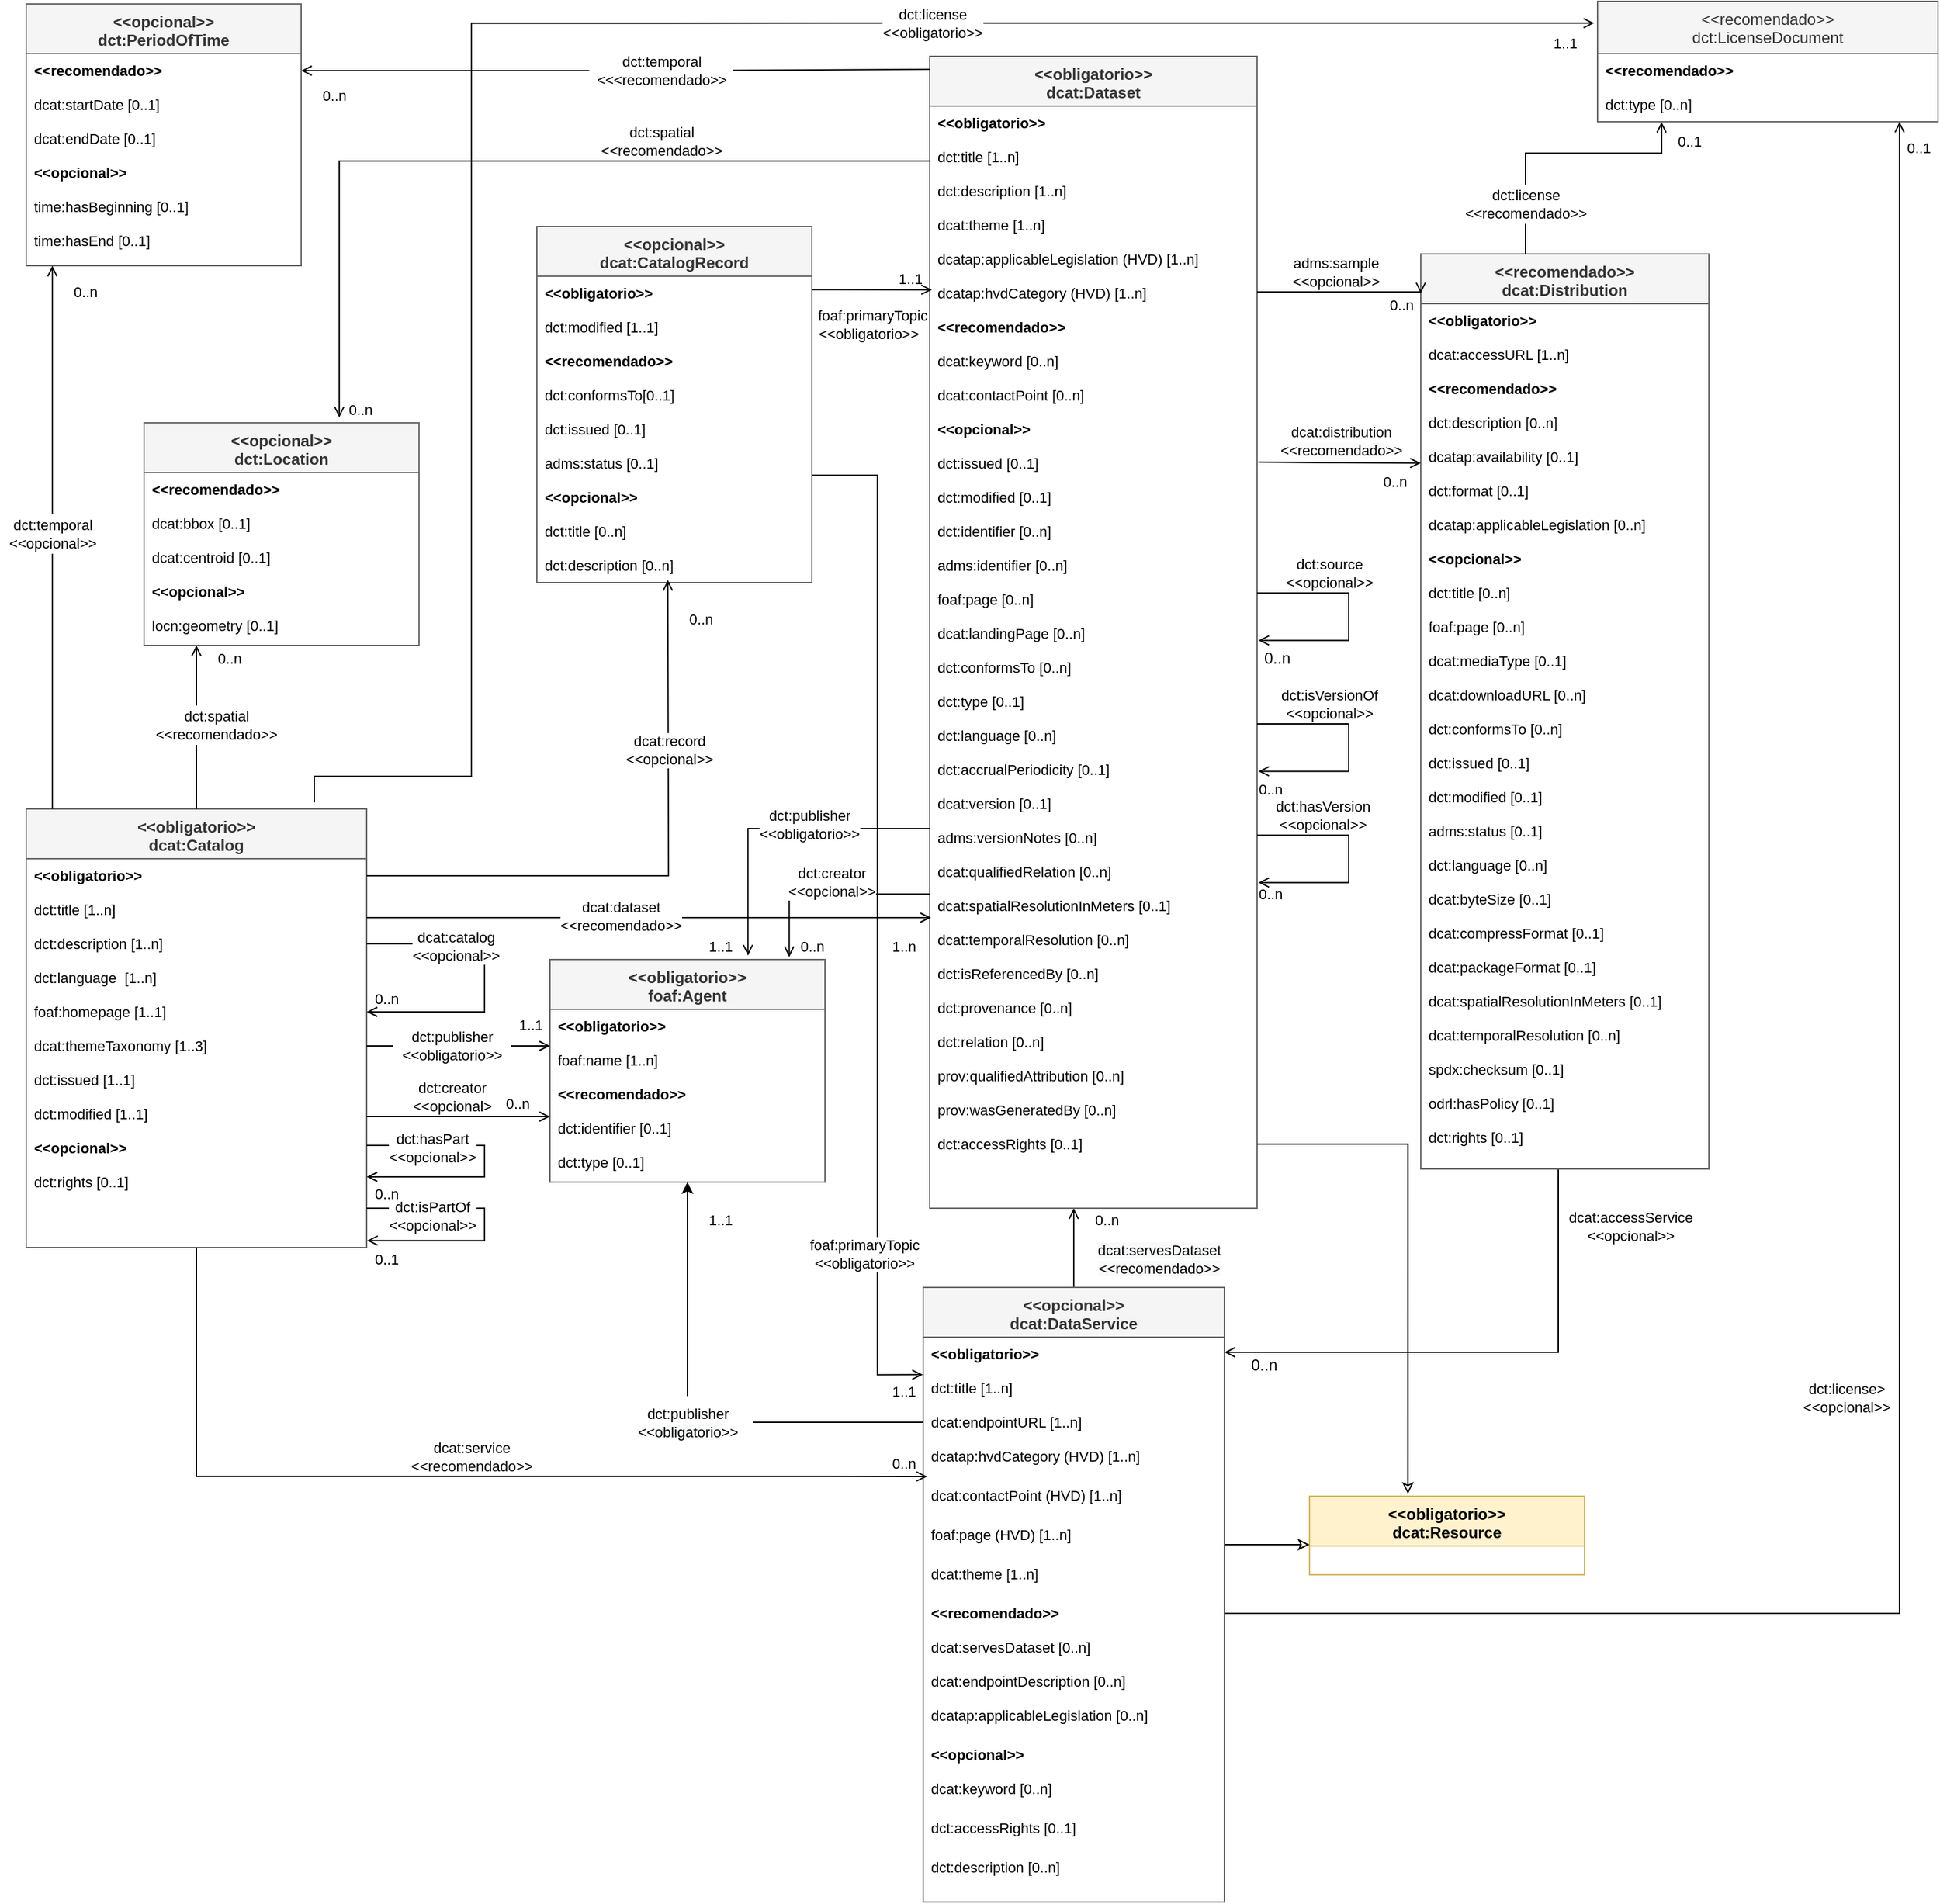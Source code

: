 <mxfile>
    <diagram id="C5RBs43oDa-KdzZeNtuy" name="Page-1">
        <mxGraphModel dx="697" dy="788" grid="1" gridSize="10" guides="1" tooltips="1" connect="1" arrows="1" fold="1" page="1" pageScale="1" pageWidth="1654" pageHeight="2336" math="0" shadow="0">
            <root>
                <mxCell id="WIyWlLk6GJQsqaUBKTNV-0"/>
                <mxCell id="WIyWlLk6GJQsqaUBKTNV-1" parent="WIyWlLk6GJQsqaUBKTNV-0"/>
                <mxCell id="G__cIaLFMgHAqbE_2iN8-207" style="edgeStyle=orthogonalEdgeStyle;rounded=0;orthogonalLoop=1;jettySize=auto;html=1;fontSize=11;fontColor=#000000;endArrow=open;endFill=0;" parent="WIyWlLk6GJQsqaUBKTNV-1" source="zkfFHV4jXpPFQw0GAbJ--17" target="G__cIaLFMgHAqbE_2iN8-58" edge="1">
                    <mxGeometry relative="1" as="geometry">
                        <mxPoint x="970" y="1070" as="targetPoint"/>
                        <Array as="points">
                            <mxPoint x="1240" y="1070"/>
                        </Array>
                    </mxGeometry>
                </mxCell>
                <mxCell id="YDY7Kbw59Wde-W-3O7tk-40" style="edgeStyle=orthogonalEdgeStyle;rounded=0;orthogonalLoop=1;jettySize=auto;html=1;endArrow=open;endFill=0;" parent="WIyWlLk6GJQsqaUBKTNV-1" source="G__cIaLFMgHAqbE_2iN8-57" edge="1">
                    <mxGeometry relative="1" as="geometry">
                        <mxPoint x="870" y="960" as="targetPoint"/>
                    </mxGeometry>
                </mxCell>
                <mxCell id="G__cIaLFMgHAqbE_2iN8-213" style="edgeStyle=orthogonalEdgeStyle;rounded=0;orthogonalLoop=1;jettySize=auto;html=1;fontSize=11;fontColor=#000000;endArrow=open;endFill=0;entryX=0.188;entryY=1.004;entryDx=0;entryDy=0;entryPerimeter=0;startArrow=none;" parent="WIyWlLk6GJQsqaUBKTNV-1" source="G__cIaLFMgHAqbE_2iN8-214" target="G__cIaLFMgHAqbE_2iN8-52" edge="1">
                    <mxGeometry relative="1" as="geometry">
                        <mxPoint x="1320" y="120" as="targetPoint"/>
                    </mxGeometry>
                </mxCell>
                <mxCell id="zkfFHV4jXpPFQw0GAbJ--17" value="&lt;&lt;recomendado&gt;&gt;&#xa;dcat:Distribution" style="swimlane;fontStyle=1;align=center;verticalAlign=top;childLayout=stackLayout;horizontal=1;startSize=38;horizontalStack=0;resizeParent=1;resizeLast=0;collapsible=1;marginBottom=0;rounded=0;shadow=0;strokeWidth=1;fillColor=#f5f5f5;fontColor=#333333;strokeColor=#666666;" parent="WIyWlLk6GJQsqaUBKTNV-1" vertex="1">
                    <mxGeometry x="1135" y="231" width="220" height="699" as="geometry">
                        <mxRectangle x="590" y="42" width="160" height="26" as="alternateBounds"/>
                    </mxGeometry>
                </mxCell>
                <mxCell id="zkfFHV4jXpPFQw0GAbJ--18" value="&lt;&lt;obligatorio&gt;&gt;&#xa;" style="text;align=left;verticalAlign=top;spacingLeft=4;spacingRight=4;overflow=hidden;rotatable=0;points=[[0,0.5],[1,0.5]];portConstraint=eastwest;fontStyle=1;fontSize=11;" parent="zkfFHV4jXpPFQw0GAbJ--17" vertex="1">
                    <mxGeometry y="38" width="220" height="26" as="geometry"/>
                </mxCell>
                <mxCell id="zkfFHV4jXpPFQw0GAbJ--19" value="dcat:accessURL [1..n]" style="text;align=left;verticalAlign=top;spacingLeft=4;spacingRight=4;overflow=hidden;rotatable=0;points=[[0,0.5],[1,0.5]];portConstraint=eastwest;rounded=0;shadow=0;html=0;fontSize=11;fontStyle=0" parent="zkfFHV4jXpPFQw0GAbJ--17" vertex="1">
                    <mxGeometry y="64" width="220" height="26" as="geometry"/>
                </mxCell>
                <mxCell id="zkfFHV4jXpPFQw0GAbJ--20" value="&lt;&lt;recomendado&gt;&gt;" style="text;align=left;verticalAlign=top;spacingLeft=4;spacingRight=4;overflow=hidden;rotatable=0;points=[[0,0.5],[1,0.5]];portConstraint=eastwest;rounded=0;shadow=0;html=0;fontStyle=1;fontSize=11;" parent="zkfFHV4jXpPFQw0GAbJ--17" vertex="1">
                    <mxGeometry y="90" width="220" height="26" as="geometry"/>
                </mxCell>
                <mxCell id="zkfFHV4jXpPFQw0GAbJ--21" value="dct:description [0..n]" style="text;align=left;verticalAlign=top;spacingLeft=4;spacingRight=4;overflow=hidden;rotatable=0;points=[[0,0.5],[1,0.5]];portConstraint=eastwest;rounded=0;shadow=0;html=0;fontSize=11;" parent="zkfFHV4jXpPFQw0GAbJ--17" vertex="1">
                    <mxGeometry y="116" width="220" height="26" as="geometry"/>
                </mxCell>
                <mxCell id="zkfFHV4jXpPFQw0GAbJ--22" value="dcatap:availability [0..1]" style="text;align=left;verticalAlign=top;spacingLeft=4;spacingRight=4;overflow=hidden;rotatable=0;points=[[0,0.5],[1,0.5]];portConstraint=eastwest;rounded=0;shadow=0;html=0;fontSize=11;" parent="zkfFHV4jXpPFQw0GAbJ--17" vertex="1">
                    <mxGeometry y="142" width="220" height="26" as="geometry"/>
                </mxCell>
                <mxCell id="zkfFHV4jXpPFQw0GAbJ--24" value="dct:format [0..1]" style="text;align=left;verticalAlign=top;spacingLeft=4;spacingRight=4;overflow=hidden;rotatable=0;points=[[0,0.5],[1,0.5]];portConstraint=eastwest;fontSize=11;" parent="zkfFHV4jXpPFQw0GAbJ--17" vertex="1">
                    <mxGeometry y="168" width="220" height="26" as="geometry"/>
                </mxCell>
                <mxCell id="2" value="dcatap:applicableLegislation [0..n]" style="text;align=left;verticalAlign=top;spacingLeft=4;spacingRight=4;overflow=hidden;rotatable=0;points=[[0,0.5],[1,0.5]];portConstraint=eastwest;fontSize=11;" vertex="1" parent="zkfFHV4jXpPFQw0GAbJ--17">
                    <mxGeometry y="194" width="220" height="26" as="geometry"/>
                </mxCell>
                <mxCell id="zkfFHV4jXpPFQw0GAbJ--25" value="&lt;&lt;opcional&gt;&gt;" style="text;align=left;verticalAlign=top;spacingLeft=4;spacingRight=4;overflow=hidden;rotatable=0;points=[[0,0.5],[1,0.5]];portConstraint=eastwest;fontSize=11;fontStyle=1" parent="zkfFHV4jXpPFQw0GAbJ--17" vertex="1">
                    <mxGeometry y="220" width="220" height="26" as="geometry"/>
                </mxCell>
                <mxCell id="G__cIaLFMgHAqbE_2iN8-11" value="dct:title [0..n]" style="text;align=left;verticalAlign=top;spacingLeft=4;spacingRight=4;overflow=hidden;rotatable=0;points=[[0,0.5],[1,0.5]];portConstraint=eastwest;fontSize=11;" parent="zkfFHV4jXpPFQw0GAbJ--17" vertex="1">
                    <mxGeometry y="246" width="220" height="26" as="geometry"/>
                </mxCell>
                <mxCell id="G__cIaLFMgHAqbE_2iN8-12" value="foaf:page [0..n]" style="text;align=left;verticalAlign=top;spacingLeft=4;spacingRight=4;overflow=hidden;rotatable=0;points=[[0,0.5],[1,0.5]];portConstraint=eastwest;fontSize=11;" parent="zkfFHV4jXpPFQw0GAbJ--17" vertex="1">
                    <mxGeometry y="272" width="220" height="26" as="geometry"/>
                </mxCell>
                <mxCell id="G__cIaLFMgHAqbE_2iN8-2" value="dcat:mediaType [0..1]" style="text;align=left;verticalAlign=top;spacingLeft=4;spacingRight=4;overflow=hidden;rotatable=0;points=[[0,0.5],[1,0.5]];portConstraint=eastwest;fontSize=11;" parent="zkfFHV4jXpPFQw0GAbJ--17" vertex="1">
                    <mxGeometry y="298" width="220" height="26" as="geometry"/>
                </mxCell>
                <mxCell id="G__cIaLFMgHAqbE_2iN8-1" value="dcat:downloadURL [0..n]" style="text;align=left;verticalAlign=top;spacingLeft=4;spacingRight=4;overflow=hidden;rotatable=0;points=[[0,0.5],[1,0.5]];portConstraint=eastwest;fontSize=11;" parent="zkfFHV4jXpPFQw0GAbJ--17" vertex="1">
                    <mxGeometry y="324" width="220" height="26" as="geometry"/>
                </mxCell>
                <mxCell id="G__cIaLFMgHAqbE_2iN8-6" value="dct:conformsTo [0..n]" style="text;align=left;verticalAlign=top;spacingLeft=4;spacingRight=4;overflow=hidden;rotatable=0;points=[[0,0.5],[1,0.5]];portConstraint=eastwest;fontSize=11;" parent="zkfFHV4jXpPFQw0GAbJ--17" vertex="1">
                    <mxGeometry y="350" width="220" height="26" as="geometry"/>
                </mxCell>
                <mxCell id="G__cIaLFMgHAqbE_2iN8-7" value="dct:issued [0..1]" style="text;align=left;verticalAlign=top;spacingLeft=4;spacingRight=4;overflow=hidden;rotatable=0;points=[[0,0.5],[1,0.5]];portConstraint=eastwest;fontSize=11;" parent="zkfFHV4jXpPFQw0GAbJ--17" vertex="1">
                    <mxGeometry y="376" width="220" height="26" as="geometry"/>
                </mxCell>
                <mxCell id="G__cIaLFMgHAqbE_2iN8-9" value="dct:modified [0..1]" style="text;align=left;verticalAlign=top;spacingLeft=4;spacingRight=4;overflow=hidden;rotatable=0;points=[[0,0.5],[1,0.5]];portConstraint=eastwest;fontSize=11;" parent="zkfFHV4jXpPFQw0GAbJ--17" vertex="1">
                    <mxGeometry y="402" width="220" height="26" as="geometry"/>
                </mxCell>
                <mxCell id="QwCsg95YqU4gFDhA0OOi-0" value="adms:status [0..1]" style="text;align=left;verticalAlign=top;spacingLeft=4;spacingRight=4;overflow=hidden;rotatable=0;points=[[0,0.5],[1,0.5]];portConstraint=eastwest;fontSize=11;" parent="zkfFHV4jXpPFQw0GAbJ--17" vertex="1">
                    <mxGeometry y="428" width="220" height="26" as="geometry"/>
                </mxCell>
                <mxCell id="G__cIaLFMgHAqbE_2iN8-8" value="dct:language [0..n]" style="text;align=left;verticalAlign=top;spacingLeft=4;spacingRight=4;overflow=hidden;rotatable=0;points=[[0,0.5],[1,0.5]];portConstraint=eastwest;fontSize=11;" parent="zkfFHV4jXpPFQw0GAbJ--17" vertex="1">
                    <mxGeometry y="454" width="220" height="26" as="geometry"/>
                </mxCell>
                <mxCell id="QwCsg95YqU4gFDhA0OOi-1" value="dcat:byteSize [0..1]" style="text;align=left;verticalAlign=top;spacingLeft=4;spacingRight=4;overflow=hidden;rotatable=0;points=[[0,0.5],[1,0.5]];portConstraint=eastwest;fontSize=11;" parent="zkfFHV4jXpPFQw0GAbJ--17" vertex="1">
                    <mxGeometry y="480" width="220" height="26" as="geometry"/>
                </mxCell>
                <mxCell id="G__cIaLFMgHAqbE_2iN8-0" value="dcat:compressFormat [0..1]" style="text;align=left;verticalAlign=top;spacingLeft=4;spacingRight=4;overflow=hidden;rotatable=0;points=[[0,0.5],[1,0.5]];portConstraint=eastwest;fontSize=11;" parent="zkfFHV4jXpPFQw0GAbJ--17" vertex="1">
                    <mxGeometry y="506" width="220" height="26" as="geometry"/>
                </mxCell>
                <mxCell id="G__cIaLFMgHAqbE_2iN8-3" value="dcat:packageFormat [0..1]" style="text;align=left;verticalAlign=top;spacingLeft=4;spacingRight=4;overflow=hidden;rotatable=0;points=[[0,0.5],[1,0.5]];portConstraint=eastwest;fontSize=11;" parent="zkfFHV4jXpPFQw0GAbJ--17" vertex="1">
                    <mxGeometry y="532" width="220" height="26" as="geometry"/>
                </mxCell>
                <mxCell id="G__cIaLFMgHAqbE_2iN8-4" value="dcat:spatialResolutionInMeters [0..1]" style="text;align=left;verticalAlign=top;spacingLeft=4;spacingRight=4;overflow=hidden;rotatable=0;points=[[0,0.5],[1,0.5]];portConstraint=eastwest;fontSize=11;" parent="zkfFHV4jXpPFQw0GAbJ--17" vertex="1">
                    <mxGeometry y="558" width="220" height="26" as="geometry"/>
                </mxCell>
                <mxCell id="G__cIaLFMgHAqbE_2iN8-5" value="dcat:temporalResolution [0..n]" style="text;align=left;verticalAlign=top;spacingLeft=4;spacingRight=4;overflow=hidden;rotatable=0;points=[[0,0.5],[1,0.5]];portConstraint=eastwest;fontSize=11;" parent="zkfFHV4jXpPFQw0GAbJ--17" vertex="1">
                    <mxGeometry y="584" width="220" height="26" as="geometry"/>
                </mxCell>
                <mxCell id="G__cIaLFMgHAqbE_2iN8-14" value="spdx:checksum [0..1]" style="text;align=left;verticalAlign=top;spacingLeft=4;spacingRight=4;overflow=hidden;rotatable=0;points=[[0,0.5],[1,0.5]];portConstraint=eastwest;fontSize=11;" parent="zkfFHV4jXpPFQw0GAbJ--17" vertex="1">
                    <mxGeometry y="610" width="220" height="26" as="geometry"/>
                </mxCell>
                <mxCell id="G__cIaLFMgHAqbE_2iN8-13" value="odrl:hasPolicy [0..1]" style="text;align=left;verticalAlign=top;spacingLeft=4;spacingRight=4;overflow=hidden;rotatable=0;points=[[0,0.5],[1,0.5]];portConstraint=eastwest;fontSize=11;" parent="zkfFHV4jXpPFQw0GAbJ--17" vertex="1">
                    <mxGeometry y="636" width="220" height="26" as="geometry"/>
                </mxCell>
                <mxCell id="G__cIaLFMgHAqbE_2iN8-10" value="dct:rights [0..1]" style="text;align=left;verticalAlign=top;spacingLeft=4;spacingRight=4;overflow=hidden;rotatable=0;points=[[0,0.5],[1,0.5]];portConstraint=eastwest;fontSize=11;" parent="zkfFHV4jXpPFQw0GAbJ--17" vertex="1">
                    <mxGeometry y="662" width="220" height="26" as="geometry"/>
                </mxCell>
                <mxCell id="G__cIaLFMgHAqbE_2iN8-176" style="edgeStyle=orthogonalEdgeStyle;rounded=0;orthogonalLoop=1;jettySize=auto;html=1;fontSize=11;fontColor=#000000;endArrow=open;endFill=0;entryX=1;entryY=0.5;entryDx=0;entryDy=0;startArrow=none;" parent="WIyWlLk6GJQsqaUBKTNV-1" source="G__cIaLFMgHAqbE_2iN8-178" target="G__cIaLFMgHAqbE_2iN8-133" edge="1">
                    <mxGeometry relative="1" as="geometry">
                        <mxPoint x="760" y="110" as="targetPoint"/>
                    </mxGeometry>
                </mxCell>
                <mxCell id="G__cIaLFMgHAqbE_2iN8-16" value="&lt;&lt;obligatorio&gt;&gt;&#xa;dcat:Dataset" style="swimlane;fontStyle=1;align=center;verticalAlign=top;childLayout=stackLayout;horizontal=1;startSize=38;horizontalStack=0;resizeParent=1;resizeLast=0;collapsible=1;marginBottom=0;rounded=0;shadow=0;strokeWidth=1;fillColor=#f5f5f5;fontColor=#333333;strokeColor=#666666;movable=1;resizable=1;rotatable=1;deletable=1;editable=1;connectable=1;" parent="WIyWlLk6GJQsqaUBKTNV-1" vertex="1">
                    <mxGeometry x="760" y="80" width="250" height="880" as="geometry">
                        <mxRectangle x="440" y="130" width="160" height="26" as="alternateBounds"/>
                    </mxGeometry>
                </mxCell>
                <mxCell id="G__cIaLFMgHAqbE_2iN8-17" value="&lt;&lt;obligatorio&gt;&gt;&#xa;" style="text;align=left;verticalAlign=top;spacingLeft=4;spacingRight=4;overflow=hidden;rotatable=0;points=[[0,0.5],[1,0.5]];portConstraint=eastwest;fontStyle=1;fontSize=11;" parent="G__cIaLFMgHAqbE_2iN8-16" vertex="1">
                    <mxGeometry y="38" width="250" height="26" as="geometry"/>
                </mxCell>
                <mxCell id="G__cIaLFMgHAqbE_2iN8-19" value="dct:title [1..n]" style="text;align=left;verticalAlign=top;spacingLeft=4;spacingRight=4;overflow=hidden;rotatable=0;points=[[0,0.5],[1,0.5]];portConstraint=eastwest;rounded=0;shadow=0;html=0;fontStyle=0;fontSize=11;" parent="G__cIaLFMgHAqbE_2iN8-16" vertex="1">
                    <mxGeometry y="64" width="250" height="26" as="geometry"/>
                </mxCell>
                <mxCell id="G__cIaLFMgHAqbE_2iN8-18" value="dct:description [1..n]" style="text;align=left;verticalAlign=top;spacingLeft=4;spacingRight=4;overflow=hidden;rotatable=0;points=[[0,0.5],[1,0.5]];portConstraint=eastwest;rounded=0;shadow=0;html=0;fontSize=11;fontStyle=0" parent="G__cIaLFMgHAqbE_2iN8-16" vertex="1">
                    <mxGeometry y="90" width="250" height="26" as="geometry"/>
                </mxCell>
                <mxCell id="G__cIaLFMgHAqbE_2iN8-23" value="dcat:theme [1..n]" style="text;align=left;verticalAlign=top;spacingLeft=4;spacingRight=4;overflow=hidden;rotatable=0;points=[[0,0.5],[1,0.5]];portConstraint=eastwest;fontSize=11;fontStyle=0" parent="G__cIaLFMgHAqbE_2iN8-16" vertex="1">
                    <mxGeometry y="116" width="250" height="26" as="geometry"/>
                </mxCell>
                <mxCell id="Nw97LbCy2OWGeZqUpTsd-25" value="dcatap:applicableLegislation (HVD) [1..n]" style="text;align=left;verticalAlign=top;spacingLeft=4;spacingRight=4;overflow=hidden;rotatable=0;points=[[0,0.5],[1,0.5]];portConstraint=eastwest;fontSize=11;" parent="G__cIaLFMgHAqbE_2iN8-16" vertex="1">
                    <mxGeometry y="142" width="250" height="26" as="geometry"/>
                </mxCell>
                <mxCell id="Nw97LbCy2OWGeZqUpTsd-24" value="dcatap:hvdCategory (HVD) [1..n]" style="text;align=left;verticalAlign=top;spacingLeft=4;spacingRight=4;overflow=hidden;rotatable=0;points=[[0,0.5],[1,0.5]];portConstraint=eastwest;fontSize=11;" parent="G__cIaLFMgHAqbE_2iN8-16" vertex="1">
                    <mxGeometry y="168" width="250" height="26" as="geometry"/>
                </mxCell>
                <mxCell id="G__cIaLFMgHAqbE_2iN8-20" value="&lt;&lt;recomendado&gt;&gt;" style="text;align=left;verticalAlign=top;spacingLeft=4;spacingRight=4;overflow=hidden;rotatable=0;points=[[0,0.5],[1,0.5]];portConstraint=eastwest;rounded=0;shadow=0;html=0;fontSize=11;fontStyle=1" parent="G__cIaLFMgHAqbE_2iN8-16" vertex="1">
                    <mxGeometry y="194" width="250" height="26" as="geometry"/>
                </mxCell>
                <mxCell id="G__cIaLFMgHAqbE_2iN8-22" value="dcat:keyword [0..n]" style="text;align=left;verticalAlign=top;spacingLeft=4;spacingRight=4;overflow=hidden;rotatable=0;points=[[0,0.5],[1,0.5]];portConstraint=eastwest;fontSize=11;" parent="G__cIaLFMgHAqbE_2iN8-16" vertex="1">
                    <mxGeometry y="220" width="250" height="26" as="geometry"/>
                </mxCell>
                <mxCell id="G__cIaLFMgHAqbE_2iN8-21" value="dcat:contactPoint [0..n]" style="text;align=left;verticalAlign=top;spacingLeft=4;spacingRight=4;overflow=hidden;rotatable=0;points=[[0,0.5],[1,0.5]];portConstraint=eastwest;rounded=0;shadow=0;html=0;fontSize=11;" parent="G__cIaLFMgHAqbE_2iN8-16" vertex="1">
                    <mxGeometry y="246" width="250" height="26" as="geometry"/>
                </mxCell>
                <mxCell id="G__cIaLFMgHAqbE_2iN8-24" value="&lt;&lt;opcional&gt;&gt;" style="text;align=left;verticalAlign=top;spacingLeft=4;spacingRight=4;overflow=hidden;rotatable=0;points=[[0,0.5],[1,0.5]];portConstraint=eastwest;fontSize=11;fontStyle=1" parent="G__cIaLFMgHAqbE_2iN8-16" vertex="1">
                    <mxGeometry y="272" width="250" height="26" as="geometry"/>
                </mxCell>
                <mxCell id="G__cIaLFMgHAqbE_2iN8-29" value="dct:issued [0..1]" style="text;align=left;verticalAlign=top;spacingLeft=4;spacingRight=4;overflow=hidden;rotatable=0;points=[[0,0.5],[1,0.5]];portConstraint=eastwest;fontSize=11;" parent="G__cIaLFMgHAqbE_2iN8-16" vertex="1">
                    <mxGeometry y="298" width="250" height="26" as="geometry"/>
                </mxCell>
                <mxCell id="G__cIaLFMgHAqbE_2iN8-30" value="dct:modified [0..1]" style="text;align=left;verticalAlign=top;spacingLeft=4;spacingRight=4;overflow=hidden;rotatable=0;points=[[0,0.5],[1,0.5]];portConstraint=eastwest;fontSize=11;" parent="G__cIaLFMgHAqbE_2iN8-16" vertex="1">
                    <mxGeometry y="324" width="250" height="26" as="geometry"/>
                </mxCell>
                <mxCell id="G__cIaLFMgHAqbE_2iN8-25" value="dct:identifier [0..n]" style="text;align=left;verticalAlign=top;spacingLeft=4;spacingRight=4;overflow=hidden;rotatable=0;points=[[0,0.5],[1,0.5]];portConstraint=eastwest;fontSize=11;" parent="G__cIaLFMgHAqbE_2iN8-16" vertex="1">
                    <mxGeometry y="350" width="250" height="26" as="geometry"/>
                </mxCell>
                <mxCell id="G__cIaLFMgHAqbE_2iN8-27" value="adms:identifier [0..n]" style="text;align=left;verticalAlign=top;spacingLeft=4;spacingRight=4;overflow=hidden;rotatable=0;points=[[0,0.5],[1,0.5]];portConstraint=eastwest;fontSize=11;" parent="G__cIaLFMgHAqbE_2iN8-16" vertex="1">
                    <mxGeometry y="376" width="250" height="26" as="geometry"/>
                </mxCell>
                <mxCell id="G__cIaLFMgHAqbE_2iN8-26" value="foaf:page [0..n]" style="text;align=left;verticalAlign=top;spacingLeft=4;spacingRight=4;overflow=hidden;rotatable=0;points=[[0,0.5],[1,0.5]];portConstraint=eastwest;fontSize=11;" parent="G__cIaLFMgHAqbE_2iN8-16" vertex="1">
                    <mxGeometry y="402" width="250" height="26" as="geometry"/>
                </mxCell>
                <mxCell id="G__cIaLFMgHAqbE_2iN8-28" value="dcat:landingPage [0..n]" style="text;align=left;verticalAlign=top;spacingLeft=4;spacingRight=4;overflow=hidden;rotatable=0;points=[[0,0.5],[1,0.5]];portConstraint=eastwest;fontSize=11;" parent="G__cIaLFMgHAqbE_2iN8-16" vertex="1">
                    <mxGeometry y="428" width="250" height="26" as="geometry"/>
                </mxCell>
                <mxCell id="G__cIaLFMgHAqbE_2iN8-33" value="dct:conformsTo [0..n]" style="text;align=left;verticalAlign=top;spacingLeft=4;spacingRight=4;overflow=hidden;rotatable=0;points=[[0,0.5],[1,0.5]];portConstraint=eastwest;fontSize=11;" parent="G__cIaLFMgHAqbE_2iN8-16" vertex="1">
                    <mxGeometry y="454" width="250" height="26" as="geometry"/>
                </mxCell>
                <mxCell id="G__cIaLFMgHAqbE_2iN8-31" value="dct:type [0..1]" style="text;align=left;verticalAlign=top;spacingLeft=4;spacingRight=4;overflow=hidden;rotatable=0;points=[[0,0.5],[1,0.5]];portConstraint=eastwest;fontSize=11;" parent="G__cIaLFMgHAqbE_2iN8-16" vertex="1">
                    <mxGeometry y="480" width="250" height="26" as="geometry"/>
                </mxCell>
                <mxCell id="G__cIaLFMgHAqbE_2iN8-32" value="dct:language [0..n]" style="text;align=left;verticalAlign=top;spacingLeft=4;spacingRight=4;overflow=hidden;rotatable=0;points=[[0,0.5],[1,0.5]];portConstraint=eastwest;fontSize=11;" parent="G__cIaLFMgHAqbE_2iN8-16" vertex="1">
                    <mxGeometry y="506" width="250" height="26" as="geometry"/>
                </mxCell>
                <mxCell id="YDY7Kbw59Wde-W-3O7tk-36" value="dct:accrualPeriodicity [0..1]" style="text;align=left;verticalAlign=top;spacingLeft=4;spacingRight=4;overflow=hidden;rotatable=0;points=[[0,0.5],[1,0.5]];portConstraint=eastwest;fontSize=11;" parent="G__cIaLFMgHAqbE_2iN8-16" vertex="1">
                    <mxGeometry y="532" width="250" height="26" as="geometry"/>
                </mxCell>
                <mxCell id="G__cIaLFMgHAqbE_2iN8-34" value="dcat:version [0..1]" style="text;align=left;verticalAlign=top;spacingLeft=4;spacingRight=4;overflow=hidden;rotatable=0;points=[[0,0.5],[1,0.5]];portConstraint=eastwest;fontSize=11;" parent="G__cIaLFMgHAqbE_2iN8-16" vertex="1">
                    <mxGeometry y="558" width="250" height="26" as="geometry"/>
                </mxCell>
                <mxCell id="G__cIaLFMgHAqbE_2iN8-35" value="adms:versionNotes [0..n]" style="text;align=left;verticalAlign=top;spacingLeft=4;spacingRight=4;overflow=hidden;rotatable=0;points=[[0,0.5],[1,0.5]];portConstraint=eastwest;fontSize=11;" parent="G__cIaLFMgHAqbE_2iN8-16" vertex="1">
                    <mxGeometry y="584" width="250" height="26" as="geometry"/>
                </mxCell>
                <mxCell id="G__cIaLFMgHAqbE_2iN8-36" value="dcat:qualifiedRelation [0..n]" style="text;align=left;verticalAlign=top;spacingLeft=4;spacingRight=4;overflow=hidden;rotatable=0;points=[[0,0.5],[1,0.5]];portConstraint=eastwest;fontSize=11;" parent="G__cIaLFMgHAqbE_2iN8-16" vertex="1">
                    <mxGeometry y="610" width="250" height="26" as="geometry"/>
                </mxCell>
                <mxCell id="G__cIaLFMgHAqbE_2iN8-37" value="dcat:spatialResolutionInMeters [0..1]" style="text;align=left;verticalAlign=top;spacingLeft=4;spacingRight=4;overflow=hidden;rotatable=0;points=[[0,0.5],[1,0.5]];portConstraint=eastwest;fontSize=11;" parent="G__cIaLFMgHAqbE_2iN8-16" vertex="1">
                    <mxGeometry y="636" width="250" height="26" as="geometry"/>
                </mxCell>
                <mxCell id="G__cIaLFMgHAqbE_2iN8-38" value="dcat:temporalResolution [0..n]" style="text;align=left;verticalAlign=top;spacingLeft=4;spacingRight=4;overflow=hidden;rotatable=0;points=[[0,0.5],[1,0.5]];portConstraint=eastwest;fontSize=11;" parent="G__cIaLFMgHAqbE_2iN8-16" vertex="1">
                    <mxGeometry y="662" width="250" height="26" as="geometry"/>
                </mxCell>
                <mxCell id="G__cIaLFMgHAqbE_2iN8-43" value="dct:isReferencedBy [0..n]" style="text;align=left;verticalAlign=top;spacingLeft=4;spacingRight=4;overflow=hidden;rotatable=0;points=[[0,0.5],[1,0.5]];portConstraint=eastwest;fontSize=11;" parent="G__cIaLFMgHAqbE_2iN8-16" vertex="1">
                    <mxGeometry y="688" width="250" height="26" as="geometry"/>
                </mxCell>
                <mxCell id="G__cIaLFMgHAqbE_2iN8-39" value="dct:provenance [0..n]" style="text;align=left;verticalAlign=top;spacingLeft=4;spacingRight=4;overflow=hidden;rotatable=0;points=[[0,0.5],[1,0.5]];portConstraint=eastwest;fontSize=11;" parent="G__cIaLFMgHAqbE_2iN8-16" vertex="1">
                    <mxGeometry y="714" width="250" height="26" as="geometry"/>
                </mxCell>
                <mxCell id="G__cIaLFMgHAqbE_2iN8-40" value="dct:relation [0..n]" style="text;align=left;verticalAlign=top;spacingLeft=4;spacingRight=4;overflow=hidden;rotatable=0;points=[[0,0.5],[1,0.5]];portConstraint=eastwest;fontSize=11;" parent="G__cIaLFMgHAqbE_2iN8-16" vertex="1">
                    <mxGeometry y="740" width="250" height="26" as="geometry"/>
                </mxCell>
                <mxCell id="G__cIaLFMgHAqbE_2iN8-44" value="prov:qualifiedAttribution [0..n]" style="text;align=left;verticalAlign=top;spacingLeft=4;spacingRight=4;overflow=hidden;rotatable=0;points=[[0,0.5],[1,0.5]];portConstraint=eastwest;fontSize=11;" parent="G__cIaLFMgHAqbE_2iN8-16" vertex="1">
                    <mxGeometry y="766" width="250" height="26" as="geometry"/>
                </mxCell>
                <mxCell id="G__cIaLFMgHAqbE_2iN8-41" value="prov:wasGeneratedBy [0..n]" style="text;align=left;verticalAlign=top;spacingLeft=4;spacingRight=4;overflow=hidden;rotatable=0;points=[[0,0.5],[1,0.5]];portConstraint=eastwest;fontSize=11;" parent="G__cIaLFMgHAqbE_2iN8-16" vertex="1">
                    <mxGeometry y="792" width="250" height="26" as="geometry"/>
                </mxCell>
                <mxCell id="G__cIaLFMgHAqbE_2iN8-45" value="dct:accessRights [0..1]" style="text;align=left;verticalAlign=top;spacingLeft=4;spacingRight=4;overflow=hidden;rotatable=0;points=[[0,0.5],[1,0.5]];portConstraint=eastwest;fontSize=11;" parent="G__cIaLFMgHAqbE_2iN8-16" vertex="1">
                    <mxGeometry y="818" width="250" height="26" as="geometry"/>
                </mxCell>
                <mxCell id="G__cIaLFMgHAqbE_2iN8-50" value="&lt;&lt;recomendado&gt;&gt;&#xa;dct:LicenseDocument&#xa;" style="swimlane;fontStyle=0;align=center;verticalAlign=top;childLayout=stackLayout;horizontal=1;startSize=40;horizontalStack=0;resizeParent=1;resizeLast=0;collapsible=1;marginBottom=0;rounded=0;shadow=0;strokeWidth=1;fillColor=#f5f5f5;fontColor=#333333;strokeColor=#666666;" parent="WIyWlLk6GJQsqaUBKTNV-1" vertex="1">
                    <mxGeometry x="1270" y="38" width="260" height="92" as="geometry">
                        <mxRectangle x="340" y="380" width="170" height="26" as="alternateBounds"/>
                    </mxGeometry>
                </mxCell>
                <mxCell id="G__cIaLFMgHAqbE_2iN8-51" value="&lt;&lt;recomendado&gt;&gt;&#xa;" style="text;align=left;verticalAlign=top;spacingLeft=4;spacingRight=4;overflow=hidden;rotatable=0;points=[[0,0.5],[1,0.5]];portConstraint=eastwest;fontSize=11;fontStyle=1" parent="G__cIaLFMgHAqbE_2iN8-50" vertex="1">
                    <mxGeometry y="40" width="260" height="26" as="geometry"/>
                </mxCell>
                <mxCell id="G__cIaLFMgHAqbE_2iN8-52" value="dct:type [0..n]" style="text;align=left;verticalAlign=top;spacingLeft=4;spacingRight=4;overflow=hidden;rotatable=0;points=[[0,0.5],[1,0.5]];portConstraint=eastwest;fontSize=11;" parent="G__cIaLFMgHAqbE_2iN8-50" vertex="1">
                    <mxGeometry y="66" width="260" height="26" as="geometry"/>
                </mxCell>
                <mxCell id="G__cIaLFMgHAqbE_2iN8-57" value="&lt;&lt;opcional&gt;&gt;&#xa;dcat:DataService" style="swimlane;fontStyle=1;align=center;verticalAlign=top;childLayout=stackLayout;horizontal=1;startSize=38;horizontalStack=0;resizeParent=1;resizeLast=0;collapsible=1;marginBottom=0;rounded=0;shadow=0;strokeWidth=1;fillColor=#f5f5f5;fontColor=#333333;strokeColor=#666666;" parent="WIyWlLk6GJQsqaUBKTNV-1" vertex="1">
                    <mxGeometry x="755" y="1020.51" width="230" height="469.49" as="geometry">
                        <mxRectangle x="590" y="42" width="160" height="26" as="alternateBounds"/>
                    </mxGeometry>
                </mxCell>
                <mxCell id="G__cIaLFMgHAqbE_2iN8-58" value="&lt;&lt;obligatorio&gt;&gt;&#xa;" style="text;align=left;verticalAlign=top;spacingLeft=4;spacingRight=4;overflow=hidden;rotatable=0;points=[[0,0.5],[1,0.5]];portConstraint=eastwest;fontStyle=1;fontSize=11;" parent="G__cIaLFMgHAqbE_2iN8-57" vertex="1">
                    <mxGeometry y="38" width="230" height="26" as="geometry"/>
                </mxCell>
                <mxCell id="G__cIaLFMgHAqbE_2iN8-59" value="dct:title [1..n]" style="text;align=left;verticalAlign=top;spacingLeft=4;spacingRight=4;overflow=hidden;rotatable=0;points=[[0,0.5],[1,0.5]];portConstraint=eastwest;rounded=0;shadow=0;html=0;fontSize=11;fontStyle=0" parent="G__cIaLFMgHAqbE_2iN8-57" vertex="1">
                    <mxGeometry y="64" width="230" height="26" as="geometry"/>
                </mxCell>
                <mxCell id="G__cIaLFMgHAqbE_2iN8-61" value="dcat:endpointURL [1..n]" style="text;align=left;verticalAlign=top;spacingLeft=4;spacingRight=4;overflow=hidden;rotatable=0;points=[[0,0.5],[1,0.5]];portConstraint=eastwest;rounded=0;shadow=0;html=0;fontSize=11;" parent="G__cIaLFMgHAqbE_2iN8-57" vertex="1">
                    <mxGeometry y="90" width="230" height="26" as="geometry"/>
                </mxCell>
                <mxCell id="Nw97LbCy2OWGeZqUpTsd-3" value="dcatap:hvdCategory (HVD) [1..n]" style="text;align=left;verticalAlign=top;spacingLeft=4;spacingRight=4;overflow=hidden;rotatable=0;points=[[0,0.5],[1,0.5]];portConstraint=eastwest;fontSize=11;" parent="G__cIaLFMgHAqbE_2iN8-57" vertex="1">
                    <mxGeometry y="116" width="230" height="30" as="geometry"/>
                </mxCell>
                <mxCell id="Nw97LbCy2OWGeZqUpTsd-6" value="dcat:contactPoint (HVD) [1..n]" style="text;align=left;verticalAlign=top;spacingLeft=4;spacingRight=4;overflow=hidden;rotatable=0;points=[[0,0.5],[1,0.5]];portConstraint=eastwest;fontSize=11;" parent="G__cIaLFMgHAqbE_2iN8-57" vertex="1">
                    <mxGeometry y="146" width="230" height="30" as="geometry"/>
                </mxCell>
                <mxCell id="Nw97LbCy2OWGeZqUpTsd-7" value="foaf:page (HVD) [1..n]" style="text;align=left;verticalAlign=top;spacingLeft=4;spacingRight=4;overflow=hidden;rotatable=0;points=[[0,0.5],[1,0.5]];portConstraint=eastwest;fontSize=11;" parent="G__cIaLFMgHAqbE_2iN8-57" vertex="1">
                    <mxGeometry y="176" width="230" height="30" as="geometry"/>
                </mxCell>
                <mxCell id="LO64hYzW_fXo8r1-_LwU-5" value="dcat:theme [1..n]" style="text;align=left;verticalAlign=top;spacingLeft=4;spacingRight=4;overflow=hidden;rotatable=0;points=[[0,0.5],[1,0.5]];portConstraint=eastwest;fontSize=11;" parent="G__cIaLFMgHAqbE_2iN8-57" vertex="1">
                    <mxGeometry y="206" width="230" height="30" as="geometry"/>
                </mxCell>
                <mxCell id="G__cIaLFMgHAqbE_2iN8-62" value="&lt;&lt;recomendado&gt;&gt;" style="text;align=left;verticalAlign=top;spacingLeft=4;spacingRight=4;overflow=hidden;rotatable=0;points=[[0,0.5],[1,0.5]];portConstraint=eastwest;rounded=0;shadow=0;html=0;fontSize=11;fontStyle=1" parent="G__cIaLFMgHAqbE_2iN8-57" vertex="1">
                    <mxGeometry y="236" width="230" height="26" as="geometry"/>
                </mxCell>
                <mxCell id="BrOEmKaO7y7j9zNrJ8Gz-0" value="dcat:servesDataset [0..n]" style="text;align=left;verticalAlign=top;spacingLeft=4;spacingRight=4;overflow=hidden;rotatable=0;points=[[0,0.5],[1,0.5]];portConstraint=eastwest;fontSize=11;" parent="G__cIaLFMgHAqbE_2iN8-57" vertex="1">
                    <mxGeometry y="262" width="230" height="26" as="geometry"/>
                </mxCell>
                <mxCell id="G__cIaLFMgHAqbE_2iN8-63" value="dcat:endpointDescription [0..n]" style="text;align=left;verticalAlign=top;spacingLeft=4;spacingRight=4;overflow=hidden;rotatable=0;points=[[0,0.5],[1,0.5]];portConstraint=eastwest;fontSize=11;" parent="G__cIaLFMgHAqbE_2iN8-57" vertex="1">
                    <mxGeometry y="288" width="230" height="26" as="geometry"/>
                </mxCell>
                <mxCell id="3" value="dcatap:applicableLegislation [0..n]" style="text;align=left;verticalAlign=top;spacingLeft=4;spacingRight=4;overflow=hidden;rotatable=0;points=[[0,0.5],[1,0.5]];portConstraint=eastwest;fontSize=11;" vertex="1" parent="G__cIaLFMgHAqbE_2iN8-57">
                    <mxGeometry y="314" width="230" height="30" as="geometry"/>
                </mxCell>
                <mxCell id="G__cIaLFMgHAqbE_2iN8-64" value="&lt;&lt;opcional&gt;&gt;" style="text;align=left;verticalAlign=top;spacingLeft=4;spacingRight=4;overflow=hidden;rotatable=0;points=[[0,0.5],[1,0.5]];portConstraint=eastwest;fontSize=11;fontStyle=1" parent="G__cIaLFMgHAqbE_2iN8-57" vertex="1">
                    <mxGeometry y="344" width="230" height="26" as="geometry"/>
                </mxCell>
                <mxCell id="LO64hYzW_fXo8r1-_LwU-4" value="dcat:keyword [0..n]" style="text;align=left;verticalAlign=top;spacingLeft=4;spacingRight=4;overflow=hidden;rotatable=1;points=[[0,0.5],[1,0.5]];portConstraint=eastwest;fontSize=11;movable=1;resizable=1;deletable=1;editable=1;locked=0;connectable=1;" parent="G__cIaLFMgHAqbE_2iN8-57" vertex="1">
                    <mxGeometry y="370" width="230" height="30" as="geometry"/>
                </mxCell>
                <mxCell id="G__cIaLFMgHAqbE_2iN8-73" value="dct:accessRights [0..1]" style="text;align=left;verticalAlign=top;spacingLeft=4;spacingRight=4;overflow=hidden;rotatable=1;points=[[0,0.5],[1,0.5]];portConstraint=eastwest;fontSize=11;movable=1;resizable=1;deletable=1;editable=1;locked=0;connectable=1;" parent="G__cIaLFMgHAqbE_2iN8-57" vertex="1">
                    <mxGeometry y="400" width="230" height="30" as="geometry"/>
                </mxCell>
                <mxCell id="G__cIaLFMgHAqbE_2iN8-65" value="dct:description [0..n]" style="text;align=left;verticalAlign=top;spacingLeft=4;spacingRight=4;overflow=hidden;rotatable=0;points=[[0,0.5],[1,0.5]];portConstraint=eastwest;fontSize=11;" parent="G__cIaLFMgHAqbE_2iN8-57" vertex="1">
                    <mxGeometry y="430" width="230" height="26" as="geometry"/>
                </mxCell>
                <mxCell id="G__cIaLFMgHAqbE_2iN8-87" style="edgeStyle=orthogonalEdgeStyle;rounded=0;orthogonalLoop=1;jettySize=auto;html=1;entryX=0.887;entryY=1;entryDx=0;entryDy=0;entryPerimeter=0;fontSize=11;fontColor=#000000;endArrow=open;endFill=0;" parent="WIyWlLk6GJQsqaUBKTNV-1" source="G__cIaLFMgHAqbE_2iN8-62" target="G__cIaLFMgHAqbE_2iN8-52" edge="1">
                    <mxGeometry relative="1" as="geometry"/>
                </mxCell>
                <mxCell id="G__cIaLFMgHAqbE_2iN8-91" value="&lt;&lt;opcional&gt;&gt;&#xa;dcat:CatalogRecord" style="swimlane;fontStyle=1;align=center;verticalAlign=top;childLayout=stackLayout;horizontal=1;startSize=38;horizontalStack=0;resizeParent=1;resizeLast=0;collapsible=1;marginBottom=0;rounded=0;shadow=0;strokeWidth=1;fillColor=#f5f5f5;fontColor=#333333;strokeColor=#666666;" parent="WIyWlLk6GJQsqaUBKTNV-1" vertex="1">
                    <mxGeometry x="460" y="210" width="210" height="272" as="geometry">
                        <mxRectangle x="590" y="42" width="160" height="26" as="alternateBounds"/>
                    </mxGeometry>
                </mxCell>
                <mxCell id="G__cIaLFMgHAqbE_2iN8-92" value="&lt;&lt;obligatorio&gt;&gt;&#xa;" style="text;align=left;verticalAlign=top;spacingLeft=4;spacingRight=4;overflow=hidden;rotatable=0;points=[[0,0.5],[1,0.5]];portConstraint=eastwest;fontStyle=1;fontSize=11;" parent="G__cIaLFMgHAqbE_2iN8-91" vertex="1">
                    <mxGeometry y="38" width="210" height="26" as="geometry"/>
                </mxCell>
                <mxCell id="G__cIaLFMgHAqbE_2iN8-93" value="dct:modified [1..1]" style="text;align=left;verticalAlign=top;spacingLeft=4;spacingRight=4;overflow=hidden;rotatable=0;points=[[0,0.5],[1,0.5]];portConstraint=eastwest;rounded=0;shadow=0;html=0;fontSize=11;fontStyle=0" parent="G__cIaLFMgHAqbE_2iN8-91" vertex="1">
                    <mxGeometry y="64" width="210" height="26" as="geometry"/>
                </mxCell>
                <mxCell id="G__cIaLFMgHAqbE_2iN8-95" value="&lt;&lt;recomendado&gt;&gt;" style="text;align=left;verticalAlign=top;spacingLeft=4;spacingRight=4;overflow=hidden;rotatable=0;points=[[0,0.5],[1,0.5]];portConstraint=eastwest;rounded=0;shadow=0;html=0;fontSize=11;fontStyle=1" parent="G__cIaLFMgHAqbE_2iN8-91" vertex="1">
                    <mxGeometry y="90" width="210" height="26" as="geometry"/>
                </mxCell>
                <mxCell id="5UeH_RAN8fObKkaf4072-1" value="dct:conformsTo[0..1]" style="text;align=left;verticalAlign=top;spacingLeft=4;spacingRight=4;overflow=hidden;rotatable=0;points=[[0,0.5],[1,0.5]];portConstraint=eastwest;fontSize=11;" parent="G__cIaLFMgHAqbE_2iN8-91" vertex="1">
                    <mxGeometry y="116" width="210" height="26" as="geometry"/>
                </mxCell>
                <mxCell id="G__cIaLFMgHAqbE_2iN8-99" value="dct:issued [0..1]" style="text;align=left;verticalAlign=top;spacingLeft=4;spacingRight=4;overflow=hidden;rotatable=0;points=[[0,0.5],[1,0.5]];portConstraint=eastwest;fontSize=11;" parent="G__cIaLFMgHAqbE_2iN8-91" vertex="1">
                    <mxGeometry y="142" width="210" height="26" as="geometry"/>
                </mxCell>
                <mxCell id="5UeH_RAN8fObKkaf4072-2" value="adms:status [0..1]" style="text;align=left;verticalAlign=top;spacingLeft=4;spacingRight=4;overflow=hidden;rotatable=0;points=[[0,0.5],[1,0.5]];portConstraint=eastwest;fontSize=11;" parent="G__cIaLFMgHAqbE_2iN8-91" vertex="1">
                    <mxGeometry y="168" width="210" height="26" as="geometry"/>
                </mxCell>
                <mxCell id="G__cIaLFMgHAqbE_2iN8-100" value="&lt;&lt;opcional&gt;&gt;" style="text;align=left;verticalAlign=top;spacingLeft=4;spacingRight=4;overflow=hidden;rotatable=0;points=[[0,0.5],[1,0.5]];portConstraint=eastwest;fontSize=11;fontStyle=1" parent="G__cIaLFMgHAqbE_2iN8-91" vertex="1">
                    <mxGeometry y="194" width="210" height="26" as="geometry"/>
                </mxCell>
                <mxCell id="G__cIaLFMgHAqbE_2iN8-103" value="dct:title [0..n]" style="text;align=left;verticalAlign=top;spacingLeft=4;spacingRight=4;overflow=hidden;rotatable=0;points=[[0,0.5],[1,0.5]];portConstraint=eastwest;fontSize=11;" parent="G__cIaLFMgHAqbE_2iN8-91" vertex="1">
                    <mxGeometry y="220" width="210" height="26" as="geometry"/>
                </mxCell>
                <mxCell id="nSlxkaQxS2ecumgrIEwL-0" value="dct:description [0..n]" style="text;align=left;verticalAlign=top;spacingLeft=4;spacingRight=4;overflow=hidden;rotatable=0;points=[[0,0.5],[1,0.5]];portConstraint=eastwest;fontSize=11;" parent="G__cIaLFMgHAqbE_2iN8-91" vertex="1">
                    <mxGeometry y="246" width="210" height="26" as="geometry"/>
                </mxCell>
                <mxCell id="G__cIaLFMgHAqbE_2iN8-169" style="edgeStyle=orthogonalEdgeStyle;rounded=0;orthogonalLoop=1;jettySize=auto;html=1;fontSize=11;fontColor=#000000;endArrow=open;endFill=0;startArrow=none;" parent="WIyWlLk6GJQsqaUBKTNV-1" source="G__cIaLFMgHAqbE_2iN8-170" edge="1">
                    <mxGeometry relative="1" as="geometry">
                        <mxPoint x="200" y="530" as="targetPoint"/>
                        <Array as="points">
                            <mxPoint x="200" y="570"/>
                            <mxPoint x="200" y="570"/>
                        </Array>
                    </mxGeometry>
                </mxCell>
                <mxCell id="G__cIaLFMgHAqbE_2iN8-109" value="&lt;&lt;obligatorio&gt;&gt;&#xa;dcat:Catalog" style="swimlane;fontStyle=1;align=center;verticalAlign=top;childLayout=stackLayout;horizontal=1;startSize=38;horizontalStack=0;resizeParent=1;resizeLast=0;collapsible=1;marginBottom=0;rounded=0;shadow=0;strokeWidth=1;fillColor=#f5f5f5;fontColor=#333333;strokeColor=#666666;" parent="WIyWlLk6GJQsqaUBKTNV-1" vertex="1">
                    <mxGeometry x="70" y="655" width="260" height="335" as="geometry">
                        <mxRectangle x="590" y="42" width="160" height="26" as="alternateBounds"/>
                    </mxGeometry>
                </mxCell>
                <mxCell id="G__cIaLFMgHAqbE_2iN8-110" value="&lt;&lt;obligatorio&gt;&gt;&#xa;" style="text;align=left;verticalAlign=top;spacingLeft=4;spacingRight=4;overflow=hidden;rotatable=0;points=[[0,0.5],[1,0.5]];portConstraint=eastwest;fontStyle=1;fontSize=11;" parent="G__cIaLFMgHAqbE_2iN8-109" vertex="1">
                    <mxGeometry y="38" width="260" height="26" as="geometry"/>
                </mxCell>
                <mxCell id="G__cIaLFMgHAqbE_2iN8-111" value="dct:title [1..n]" style="text;align=left;verticalAlign=top;spacingLeft=4;spacingRight=4;overflow=hidden;rotatable=0;points=[[0,0.5],[1,0.5]];portConstraint=eastwest;rounded=0;shadow=0;html=0;fontSize=11;fontStyle=0" parent="G__cIaLFMgHAqbE_2iN8-109" vertex="1">
                    <mxGeometry y="64" width="260" height="26" as="geometry"/>
                </mxCell>
                <mxCell id="G__cIaLFMgHAqbE_2iN8-112" value="dct:description [1..n]" style="text;align=left;verticalAlign=top;spacingLeft=4;spacingRight=4;overflow=hidden;rotatable=0;points=[[0,0.5],[1,0.5]];portConstraint=eastwest;rounded=0;shadow=0;html=0;fontSize=11;fontStyle=0" parent="G__cIaLFMgHAqbE_2iN8-109" vertex="1">
                    <mxGeometry y="90" width="260" height="26" as="geometry"/>
                </mxCell>
                <mxCell id="5UeH_RAN8fObKkaf4072-0" value="dct:language  [1..n]" style="text;align=left;verticalAlign=top;spacingLeft=4;spacingRight=4;overflow=hidden;rotatable=0;points=[[0,0.5],[1,0.5]];portConstraint=eastwest;fontSize=11;" parent="G__cIaLFMgHAqbE_2iN8-109" vertex="1">
                    <mxGeometry y="116" width="260" height="26" as="geometry"/>
                </mxCell>
                <mxCell id="G__cIaLFMgHAqbE_2iN8-114" value="foaf:homepage [1..1]" style="text;align=left;verticalAlign=top;spacingLeft=4;spacingRight=4;overflow=hidden;rotatable=0;points=[[0,0.5],[1,0.5]];portConstraint=eastwest;fontSize=11;" parent="G__cIaLFMgHAqbE_2iN8-109" vertex="1">
                    <mxGeometry y="142" width="260" height="26" as="geometry"/>
                </mxCell>
                <mxCell id="G__cIaLFMgHAqbE_2iN8-115" value="dcat:themeTaxonomy [1..3]" style="text;align=left;verticalAlign=top;spacingLeft=4;spacingRight=4;overflow=hidden;rotatable=0;points=[[0,0.5],[1,0.5]];portConstraint=eastwest;fontSize=11;" parent="G__cIaLFMgHAqbE_2iN8-109" vertex="1">
                    <mxGeometry y="168" width="260" height="26" as="geometry"/>
                </mxCell>
                <mxCell id="G__cIaLFMgHAqbE_2iN8-116" value="dct:issued [1..1]" style="text;align=left;verticalAlign=top;spacingLeft=4;spacingRight=4;overflow=hidden;rotatable=0;points=[[0,0.5],[1,0.5]];portConstraint=eastwest;fontSize=11;fontStyle=0" parent="G__cIaLFMgHAqbE_2iN8-109" vertex="1">
                    <mxGeometry y="194" width="260" height="26" as="geometry"/>
                </mxCell>
                <mxCell id="G__cIaLFMgHAqbE_2iN8-117" value="dct:modified [1..1]" style="text;align=left;verticalAlign=top;spacingLeft=4;spacingRight=4;overflow=hidden;rotatable=0;points=[[0,0.5],[1,0.5]];portConstraint=eastwest;fontSize=11;" parent="G__cIaLFMgHAqbE_2iN8-109" vertex="1">
                    <mxGeometry y="220" width="260" height="26" as="geometry"/>
                </mxCell>
                <mxCell id="gNaJxkc7meoPZ9sQGeCP-11" style="edgeStyle=orthogonalEdgeStyle;rounded=0;orthogonalLoop=1;jettySize=auto;html=1;fontSize=11;endArrow=open;endFill=0;" parent="G__cIaLFMgHAqbE_2iN8-109" edge="1">
                    <mxGeometry relative="1" as="geometry">
                        <mxPoint x="260" y="281" as="targetPoint"/>
                        <mxPoint x="260.0" y="257" as="sourcePoint"/>
                        <Array as="points">
                            <mxPoint x="350" y="257"/>
                            <mxPoint x="350" y="281"/>
                        </Array>
                    </mxGeometry>
                </mxCell>
                <mxCell id="gNaJxkc7meoPZ9sQGeCP-12" value="dct:hasPart&lt;br&gt;&amp;lt;&amp;lt;opcional&amp;gt;&amp;gt;" style="edgeLabel;html=1;align=center;verticalAlign=middle;resizable=0;points=[];fontSize=11;" parent="gNaJxkc7meoPZ9sQGeCP-11" connectable="0" vertex="1">
                    <mxGeometry x="-0.697" y="-2" relative="1" as="geometry">
                        <mxPoint x="19" as="offset"/>
                    </mxGeometry>
                </mxCell>
                <mxCell id="G__cIaLFMgHAqbE_2iN8-119" value="&lt;&lt;opcional&gt;&gt;" style="text;align=left;verticalAlign=top;spacingLeft=4;spacingRight=4;overflow=hidden;rotatable=0;points=[[0,0.5],[1,0.5]];portConstraint=eastwest;fontSize=11;fontStyle=1" parent="G__cIaLFMgHAqbE_2iN8-109" vertex="1">
                    <mxGeometry y="246" width="260" height="26" as="geometry"/>
                </mxCell>
                <mxCell id="G__cIaLFMgHAqbE_2iN8-161" value="dct:rights [0..1]" style="text;align=left;verticalAlign=top;spacingLeft=4;spacingRight=4;overflow=hidden;rotatable=0;points=[[0,0.5],[1,0.5]];portConstraint=eastwest;rounded=0;shadow=0;html=0;fontSize=11;fontStyle=0" parent="G__cIaLFMgHAqbE_2iN8-109" vertex="1">
                    <mxGeometry y="272" width="260" height="26" as="geometry"/>
                </mxCell>
                <mxCell id="OaB2JreOMgmjrerWSANu-0" style="edgeStyle=orthogonalEdgeStyle;rounded=0;orthogonalLoop=1;jettySize=auto;html=1;endArrow=open;endFill=0;entryX=1;entryY=0.5;entryDx=0;entryDy=0;" parent="G__cIaLFMgHAqbE_2iN8-109" source="G__cIaLFMgHAqbE_2iN8-112" edge="1">
                    <mxGeometry relative="1" as="geometry">
                        <mxPoint x="260" y="155" as="targetPoint"/>
                        <Array as="points">
                            <mxPoint x="350" y="103"/>
                            <mxPoint x="350" y="155"/>
                        </Array>
                    </mxGeometry>
                </mxCell>
                <mxCell id="OaB2JreOMgmjrerWSANu-6" value="dcat:catalog&lt;br&gt;&amp;lt;&amp;lt;opcional&amp;gt;&amp;gt;" style="edgeLabel;html=1;align=center;verticalAlign=middle;resizable=0;points=[];fontSize=11;" parent="OaB2JreOMgmjrerWSANu-0" connectable="0" vertex="1">
                    <mxGeometry x="-0.413" y="-2" relative="1" as="geometry">
                        <mxPoint as="offset"/>
                    </mxGeometry>
                </mxCell>
                <mxCell id="G__cIaLFMgHAqbE_2iN8-129" value="&lt;&lt;opcional&gt;&gt;&#xa;dct:PeriodOfTime" style="swimlane;fontStyle=1;align=center;verticalAlign=top;childLayout=stackLayout;horizontal=1;startSize=38;horizontalStack=0;resizeParent=1;resizeLast=0;collapsible=1;marginBottom=0;rounded=0;shadow=0;strokeWidth=1;fillColor=#f5f5f5;fontColor=#333333;strokeColor=#666666;" parent="WIyWlLk6GJQsqaUBKTNV-1" vertex="1">
                    <mxGeometry x="70" y="40" width="210" height="200" as="geometry">
                        <mxRectangle x="590" y="42" width="160" height="26" as="alternateBounds"/>
                    </mxGeometry>
                </mxCell>
                <mxCell id="G__cIaLFMgHAqbE_2iN8-133" value="&lt;&lt;recomendado&gt;&gt;" style="text;align=left;verticalAlign=top;spacingLeft=4;spacingRight=4;overflow=hidden;rotatable=0;points=[[0,0.5],[1,0.5]];portConstraint=eastwest;rounded=0;shadow=0;html=0;fontSize=11;fontStyle=1" parent="G__cIaLFMgHAqbE_2iN8-129" vertex="1">
                    <mxGeometry y="38" width="210" height="26" as="geometry"/>
                </mxCell>
                <mxCell id="G__cIaLFMgHAqbE_2iN8-134" value="dcat:startDate [0..1]" style="text;align=left;verticalAlign=top;spacingLeft=4;spacingRight=4;overflow=hidden;rotatable=0;points=[[0,0.5],[1,0.5]];portConstraint=eastwest;fontSize=11;" parent="G__cIaLFMgHAqbE_2iN8-129" vertex="1">
                    <mxGeometry y="64" width="210" height="26" as="geometry"/>
                </mxCell>
                <mxCell id="G__cIaLFMgHAqbE_2iN8-135" value="dcat:endDate [0..1] " style="text;align=left;verticalAlign=top;spacingLeft=4;spacingRight=4;overflow=hidden;rotatable=0;points=[[0,0.5],[1,0.5]];portConstraint=eastwest;fontSize=11;fontStyle=0" parent="G__cIaLFMgHAqbE_2iN8-129" vertex="1">
                    <mxGeometry y="90" width="210" height="26" as="geometry"/>
                </mxCell>
                <mxCell id="G__cIaLFMgHAqbE_2iN8-136" value="&lt;&lt;opcional&gt;&gt;" style="text;align=left;verticalAlign=top;spacingLeft=4;spacingRight=4;overflow=hidden;rotatable=0;points=[[0,0.5],[1,0.5]];portConstraint=eastwest;fontSize=11;fontStyle=1" parent="G__cIaLFMgHAqbE_2iN8-129" vertex="1">
                    <mxGeometry y="116" width="210" height="26" as="geometry"/>
                </mxCell>
                <mxCell id="G__cIaLFMgHAqbE_2iN8-137" value="time:hasBeginning [0..1]" style="text;align=left;verticalAlign=top;spacingLeft=4;spacingRight=4;overflow=hidden;rotatable=0;points=[[0,0.5],[1,0.5]];portConstraint=eastwest;fontSize=11;" parent="G__cIaLFMgHAqbE_2iN8-129" vertex="1">
                    <mxGeometry y="142" width="210" height="26" as="geometry"/>
                </mxCell>
                <mxCell id="G__cIaLFMgHAqbE_2iN8-138" value="time:hasEnd [0..1]" style="text;align=left;verticalAlign=top;spacingLeft=4;spacingRight=4;overflow=hidden;rotatable=0;points=[[0,0.5],[1,0.5]];portConstraint=eastwest;fontSize=11;" parent="G__cIaLFMgHAqbE_2iN8-129" vertex="1">
                    <mxGeometry y="168" width="210" height="26" as="geometry"/>
                </mxCell>
                <mxCell id="G__cIaLFMgHAqbE_2iN8-139" value="&lt;&lt;opcional&gt;&gt;&#xa;dct:Location" style="swimlane;fontStyle=1;align=center;verticalAlign=top;childLayout=stackLayout;horizontal=1;startSize=38;horizontalStack=0;resizeParent=1;resizeLast=0;collapsible=1;marginBottom=0;rounded=0;shadow=0;strokeWidth=1;fillColor=#f5f5f5;fontColor=#333333;strokeColor=#666666;" parent="WIyWlLk6GJQsqaUBKTNV-1" vertex="1">
                    <mxGeometry x="160" y="360" width="210" height="170" as="geometry">
                        <mxRectangle x="590" y="42" width="160" height="26" as="alternateBounds"/>
                    </mxGeometry>
                </mxCell>
                <mxCell id="G__cIaLFMgHAqbE_2iN8-140" value="&lt;&lt;recomendado&gt;&gt;" style="text;align=left;verticalAlign=top;spacingLeft=4;spacingRight=4;overflow=hidden;rotatable=0;points=[[0,0.5],[1,0.5]];portConstraint=eastwest;rounded=0;shadow=0;html=0;fontSize=11;fontStyle=1" parent="G__cIaLFMgHAqbE_2iN8-139" vertex="1">
                    <mxGeometry y="38" width="210" height="26" as="geometry"/>
                </mxCell>
                <mxCell id="G__cIaLFMgHAqbE_2iN8-141" value="dcat:bbox [0..1]" style="text;align=left;verticalAlign=top;spacingLeft=4;spacingRight=4;overflow=hidden;rotatable=0;points=[[0,0.5],[1,0.5]];portConstraint=eastwest;fontSize=11;" parent="G__cIaLFMgHAqbE_2iN8-139" vertex="1">
                    <mxGeometry y="64" width="210" height="26" as="geometry"/>
                </mxCell>
                <mxCell id="G__cIaLFMgHAqbE_2iN8-142" value="dcat:centroid [0..1]" style="text;align=left;verticalAlign=top;spacingLeft=4;spacingRight=4;overflow=hidden;rotatable=0;points=[[0,0.5],[1,0.5]];portConstraint=eastwest;fontSize=11;fontStyle=0" parent="G__cIaLFMgHAqbE_2iN8-139" vertex="1">
                    <mxGeometry y="90" width="210" height="26" as="geometry"/>
                </mxCell>
                <mxCell id="G__cIaLFMgHAqbE_2iN8-143" value="&lt;&lt;opcional&gt;&gt;" style="text;align=left;verticalAlign=top;spacingLeft=4;spacingRight=4;overflow=hidden;rotatable=0;points=[[0,0.5],[1,0.5]];portConstraint=eastwest;fontSize=11;fontStyle=1" parent="G__cIaLFMgHAqbE_2iN8-139" vertex="1">
                    <mxGeometry y="116" width="210" height="26" as="geometry"/>
                </mxCell>
                <mxCell id="G__cIaLFMgHAqbE_2iN8-144" value="locn:geometry [0..1]" style="text;align=left;verticalAlign=top;spacingLeft=4;spacingRight=4;overflow=hidden;rotatable=0;points=[[0,0.5],[1,0.5]];portConstraint=eastwest;fontSize=11;" parent="G__cIaLFMgHAqbE_2iN8-139" vertex="1">
                    <mxGeometry y="142" width="210" height="26" as="geometry"/>
                </mxCell>
                <mxCell id="G__cIaLFMgHAqbE_2iN8-147" value="&lt;&lt;obligatorio&gt;&gt;&#xa;foaf:Agent" style="swimlane;fontStyle=1;align=center;verticalAlign=top;childLayout=stackLayout;horizontal=1;startSize=38;horizontalStack=0;resizeParent=1;resizeLast=0;collapsible=1;marginBottom=0;rounded=0;shadow=0;strokeWidth=1;fillColor=#f5f5f5;fontColor=#333333;strokeColor=#666666;" parent="WIyWlLk6GJQsqaUBKTNV-1" vertex="1">
                    <mxGeometry x="470" y="770" width="210" height="170" as="geometry">
                        <mxRectangle x="590" y="42" width="160" height="26" as="alternateBounds"/>
                    </mxGeometry>
                </mxCell>
                <mxCell id="G__cIaLFMgHAqbE_2iN8-150" value="&lt;&lt;obligatorio&gt;&gt;" style="text;align=left;verticalAlign=top;spacingLeft=4;spacingRight=4;overflow=hidden;rotatable=0;points=[[0,0.5],[1,0.5]];portConstraint=eastwest;fontSize=11;fontStyle=1" parent="G__cIaLFMgHAqbE_2iN8-147" vertex="1">
                    <mxGeometry y="38" width="210" height="26" as="geometry"/>
                </mxCell>
                <mxCell id="G__cIaLFMgHAqbE_2iN8-151" value="foaf:name [1..n]" style="text;align=left;verticalAlign=top;spacingLeft=4;spacingRight=4;overflow=hidden;rotatable=0;points=[[0,0.5],[1,0.5]];portConstraint=eastwest;fontSize=11;fontStyle=0" parent="G__cIaLFMgHAqbE_2iN8-147" vertex="1">
                    <mxGeometry y="64" width="210" height="26" as="geometry"/>
                </mxCell>
                <mxCell id="G__cIaLFMgHAqbE_2iN8-148" value="&lt;&lt;recomendado&gt;&gt;" style="text;align=left;verticalAlign=top;spacingLeft=4;spacingRight=4;overflow=hidden;rotatable=0;points=[[0,0.5],[1,0.5]];portConstraint=eastwest;rounded=0;shadow=0;html=0;fontSize=11;fontStyle=1" parent="G__cIaLFMgHAqbE_2iN8-147" vertex="1">
                    <mxGeometry y="90" width="210" height="26" as="geometry"/>
                </mxCell>
                <mxCell id="r3mdHAUj_esm86764-pQ-0" value="dct:identifier [0..1]" style="text;align=left;verticalAlign=top;spacingLeft=4;spacingRight=4;overflow=hidden;rotatable=0;points=[[0,0.5],[1,0.5]];portConstraint=eastwest;fontSize=11;" parent="G__cIaLFMgHAqbE_2iN8-147" vertex="1">
                    <mxGeometry y="116" width="210" height="26" as="geometry"/>
                </mxCell>
                <mxCell id="G__cIaLFMgHAqbE_2iN8-149" value="dct:type [0..1]" style="text;align=left;verticalAlign=top;spacingLeft=4;spacingRight=4;overflow=hidden;rotatable=0;points=[[0,0.5],[1,0.5]];portConstraint=eastwest;fontSize=11;" parent="G__cIaLFMgHAqbE_2iN8-147" vertex="1">
                    <mxGeometry y="142" width="210" height="26" as="geometry"/>
                </mxCell>
                <mxCell id="G__cIaLFMgHAqbE_2iN8-153" value="&lt;&lt;obligatorio&gt;&gt;&#xa;dcat:Resource" style="swimlane;fontStyle=1;align=center;verticalAlign=top;childLayout=stackLayout;horizontal=1;startSize=38;horizontalStack=0;resizeParent=1;resizeLast=0;collapsible=1;marginBottom=0;rounded=0;shadow=0;strokeWidth=1;fillColor=#fff2cc;strokeColor=#d6b656;" parent="WIyWlLk6GJQsqaUBKTNV-1" vertex="1">
                    <mxGeometry x="1050" y="1180" width="210" height="60" as="geometry">
                        <mxRectangle x="590" y="42" width="160" height="26" as="alternateBounds"/>
                    </mxGeometry>
                </mxCell>
                <mxCell id="G__cIaLFMgHAqbE_2iN8-165" value="0..n" style="text;html=1;align=center;verticalAlign=middle;resizable=0;points=[];autosize=1;strokeColor=none;fillColor=none;fontSize=11;fontColor=#000000;" parent="WIyWlLk6GJQsqaUBKTNV-1" vertex="1">
                    <mxGeometry x="100" y="250" width="30" height="20" as="geometry"/>
                </mxCell>
                <mxCell id="G__cIaLFMgHAqbE_2iN8-168" style="edgeStyle=orthogonalEdgeStyle;rounded=0;orthogonalLoop=1;jettySize=auto;html=1;fontSize=11;fontColor=#000000;endArrow=open;endFill=0;" parent="WIyWlLk6GJQsqaUBKTNV-1" source="G__cIaLFMgHAqbE_2iN8-166" edge="1">
                    <mxGeometry relative="1" as="geometry">
                        <mxPoint x="90" y="240" as="targetPoint"/>
                        <Array as="points">
                            <mxPoint x="90" y="400"/>
                            <mxPoint x="90" y="400"/>
                        </Array>
                    </mxGeometry>
                </mxCell>
                <mxCell id="G__cIaLFMgHAqbE_2iN8-166" value="dct:temporal&lt;br&gt;&amp;lt;&amp;lt;opcional&amp;gt;&amp;gt;" style="text;html=1;align=center;verticalAlign=middle;resizable=0;points=[];autosize=1;strokeColor=none;fillColor=none;fontSize=11;fontColor=#000000;" parent="WIyWlLk6GJQsqaUBKTNV-1" vertex="1">
                    <mxGeometry x="50" y="430" width="80" height="30" as="geometry"/>
                </mxCell>
                <mxCell id="G__cIaLFMgHAqbE_2iN8-167" value="" style="edgeStyle=orthogonalEdgeStyle;rounded=0;orthogonalLoop=1;jettySize=auto;html=1;fontSize=11;fontColor=#000000;endArrow=none;endFill=0;" parent="WIyWlLk6GJQsqaUBKTNV-1" source="G__cIaLFMgHAqbE_2iN8-109" target="G__cIaLFMgHAqbE_2iN8-166" edge="1">
                    <mxGeometry relative="1" as="geometry">
                        <mxPoint x="90" y="238.261" as="targetPoint"/>
                        <mxPoint x="90.0" y="655.0" as="sourcePoint"/>
                        <Array as="points">
                            <mxPoint x="90" y="510"/>
                            <mxPoint x="90" y="510"/>
                        </Array>
                    </mxGeometry>
                </mxCell>
                <mxCell id="G__cIaLFMgHAqbE_2iN8-170" value="dct:spatial&lt;br&gt;&amp;lt;&amp;lt;recomendado&amp;gt;&amp;gt;" style="text;html=1;align=center;verticalAlign=middle;resizable=0;points=[];autosize=1;strokeColor=none;fillColor=none;fontSize=11;fontColor=#000000;" parent="WIyWlLk6GJQsqaUBKTNV-1" vertex="1">
                    <mxGeometry x="160" y="576" width="110" height="30" as="geometry"/>
                </mxCell>
                <mxCell id="G__cIaLFMgHAqbE_2iN8-171" value="" style="edgeStyle=orthogonalEdgeStyle;rounded=0;orthogonalLoop=1;jettySize=auto;html=1;fontSize=11;fontColor=#000000;endArrow=none;endFill=0;" parent="WIyWlLk6GJQsqaUBKTNV-1" source="G__cIaLFMgHAqbE_2iN8-109" target="G__cIaLFMgHAqbE_2iN8-170" edge="1">
                    <mxGeometry relative="1" as="geometry">
                        <mxPoint x="200" y="530" as="targetPoint"/>
                        <mxPoint x="200" y="655" as="sourcePoint"/>
                        <Array as="points">
                            <mxPoint x="200" y="610"/>
                            <mxPoint x="200" y="610"/>
                        </Array>
                    </mxGeometry>
                </mxCell>
                <mxCell id="G__cIaLFMgHAqbE_2iN8-173" style="edgeStyle=orthogonalEdgeStyle;rounded=0;orthogonalLoop=1;jettySize=auto;html=1;fontSize=11;fontColor=#000000;endArrow=open;endFill=0;entryX=-0.01;entryY=0.181;entryDx=0;entryDy=0;entryPerimeter=0;" parent="WIyWlLk6GJQsqaUBKTNV-1" target="G__cIaLFMgHAqbE_2iN8-50" edge="1">
                    <mxGeometry relative="1" as="geometry">
                        <mxPoint x="700" y="30" as="targetPoint"/>
                        <mxPoint x="290" y="650" as="sourcePoint"/>
                        <Array as="points">
                            <mxPoint x="290" y="630"/>
                            <mxPoint x="410" y="630"/>
                            <mxPoint x="410" y="55"/>
                        </Array>
                    </mxGeometry>
                </mxCell>
                <mxCell id="G__cIaLFMgHAqbE_2iN8-175" value="dct:license&lt;br&gt;&amp;lt;&amp;lt;obligatorio&amp;gt;&amp;gt;" style="edgeLabel;html=1;align=center;verticalAlign=middle;resizable=0;points=[];fontSize=11;fontColor=#000000;" parent="G__cIaLFMgHAqbE_2iN8-173" connectable="0" vertex="1">
                    <mxGeometry x="0.315" y="-2" relative="1" as="geometry">
                        <mxPoint x="33" y="-2" as="offset"/>
                    </mxGeometry>
                </mxCell>
                <mxCell id="G__cIaLFMgHAqbE_2iN8-174" value="1..1" style="text;html=1;align=center;verticalAlign=middle;resizable=0;points=[];autosize=1;strokeColor=none;fillColor=none;fontSize=11;fontColor=#000000;" parent="WIyWlLk6GJQsqaUBKTNV-1" vertex="1">
                    <mxGeometry x="1225" y="55" width="40" height="30" as="geometry"/>
                </mxCell>
                <mxCell id="G__cIaLFMgHAqbE_2iN8-178" value="dct:temporal&lt;br&gt;&amp;lt;&amp;lt;&amp;lt;recomendado&amp;gt;&amp;gt;" style="text;html=1;align=center;verticalAlign=middle;resizable=0;points=[];autosize=1;strokeColor=none;fillColor=none;fontSize=11;fontColor=#000000;" parent="WIyWlLk6GJQsqaUBKTNV-1" vertex="1">
                    <mxGeometry x="500" y="76" width="110" height="30" as="geometry"/>
                </mxCell>
                <mxCell id="G__cIaLFMgHAqbE_2iN8-180" value="0..n" style="text;html=1;align=center;verticalAlign=middle;resizable=0;points=[];autosize=1;strokeColor=none;fillColor=none;fontSize=11;fontColor=#000000;" parent="WIyWlLk6GJQsqaUBKTNV-1" vertex="1">
                    <mxGeometry x="290" y="100" width="30" height="20" as="geometry"/>
                </mxCell>
                <mxCell id="G__cIaLFMgHAqbE_2iN8-182" style="edgeStyle=orthogonalEdgeStyle;rounded=0;orthogonalLoop=1;jettySize=auto;html=1;fontSize=11;fontColor=#000000;endArrow=open;endFill=0;entryX=0.71;entryY=-0.024;entryDx=0;entryDy=0;entryPerimeter=0;startArrow=none;" parent="WIyWlLk6GJQsqaUBKTNV-1" source="G__cIaLFMgHAqbE_2iN8-184" target="G__cIaLFMgHAqbE_2iN8-139" edge="1">
                    <mxGeometry relative="1" as="geometry">
                        <mxPoint x="310" y="181" as="targetPoint"/>
                        <mxPoint x="760" y="160" as="sourcePoint"/>
                        <Array as="points">
                            <mxPoint x="760" y="160"/>
                            <mxPoint x="309" y="160"/>
                        </Array>
                    </mxGeometry>
                </mxCell>
                <mxCell id="G__cIaLFMgHAqbE_2iN8-183" value="0..n" style="text;html=1;align=center;verticalAlign=middle;resizable=0;points=[];autosize=1;strokeColor=none;fillColor=none;fontSize=11;fontColor=#000000;" parent="WIyWlLk6GJQsqaUBKTNV-1" vertex="1">
                    <mxGeometry x="310" y="340" width="30" height="20" as="geometry"/>
                </mxCell>
                <mxCell id="G__cIaLFMgHAqbE_2iN8-184" value="dct:spatial&lt;br&gt;&amp;lt;&amp;lt;recomendado&amp;gt;&amp;gt;" style="text;html=1;align=center;verticalAlign=middle;resizable=0;points=[];autosize=1;strokeColor=none;fillColor=none;fontSize=11;fontColor=#000000;" parent="WIyWlLk6GJQsqaUBKTNV-1" vertex="1">
                    <mxGeometry x="500" y="130" width="110" height="30" as="geometry"/>
                </mxCell>
                <mxCell id="G__cIaLFMgHAqbE_2iN8-187" value="dct:creator&lt;br&gt;&amp;lt;&amp;lt;opcional&amp;gt;" style="text;html=1;align=center;verticalAlign=middle;resizable=0;points=[];autosize=1;strokeColor=none;fillColor=none;fontSize=11;fontColor=#000000;" parent="WIyWlLk6GJQsqaUBKTNV-1" vertex="1">
                    <mxGeometry x="355" y="860" width="80" height="30" as="geometry"/>
                </mxCell>
                <mxCell id="G__cIaLFMgHAqbE_2iN8-189" value="0..n" style="text;html=1;align=center;verticalAlign=middle;resizable=0;points=[];autosize=1;strokeColor=none;fillColor=none;fontSize=11;fontColor=#000000;" parent="WIyWlLk6GJQsqaUBKTNV-1" vertex="1">
                    <mxGeometry x="425" y="865" width="40" height="30" as="geometry"/>
                </mxCell>
                <mxCell id="G__cIaLFMgHAqbE_2iN8-191" style="edgeStyle=orthogonalEdgeStyle;rounded=0;orthogonalLoop=1;jettySize=auto;html=1;fontSize=11;fontColor=#000000;endArrow=open;endFill=0;startArrow=none;" parent="WIyWlLk6GJQsqaUBKTNV-1" source="G__cIaLFMgHAqbE_2iN8-192" edge="1">
                    <mxGeometry relative="1" as="geometry">
                        <mxPoint x="470" y="836" as="targetPoint"/>
                    </mxGeometry>
                </mxCell>
                <mxCell id="G__cIaLFMgHAqbE_2iN8-192" value="dct:publisher&lt;br&gt;&amp;lt;&amp;lt;obligatorio&amp;gt;&amp;gt;" style="text;html=1;align=center;verticalAlign=middle;resizable=0;points=[];autosize=1;strokeColor=none;fillColor=none;fontSize=11;fontColor=#000000;" parent="WIyWlLk6GJQsqaUBKTNV-1" vertex="1">
                    <mxGeometry x="350" y="821" width="90" height="30" as="geometry"/>
                </mxCell>
                <mxCell id="G__cIaLFMgHAqbE_2iN8-193" value="" style="edgeStyle=orthogonalEdgeStyle;rounded=0;orthogonalLoop=1;jettySize=auto;html=1;fontSize=11;fontColor=#000000;endArrow=none;endFill=0;" parent="WIyWlLk6GJQsqaUBKTNV-1" source="G__cIaLFMgHAqbE_2iN8-115" target="G__cIaLFMgHAqbE_2iN8-192" edge="1">
                    <mxGeometry relative="1" as="geometry">
                        <mxPoint x="330" y="836" as="sourcePoint"/>
                        <mxPoint x="470" y="836" as="targetPoint"/>
                    </mxGeometry>
                </mxCell>
                <mxCell id="G__cIaLFMgHAqbE_2iN8-194" value="1..1" style="text;html=1;align=center;verticalAlign=middle;resizable=0;points=[];autosize=1;strokeColor=none;fillColor=none;fontSize=11;fontColor=#000000;" parent="WIyWlLk6GJQsqaUBKTNV-1" vertex="1">
                    <mxGeometry x="440" y="810" width="30" height="20" as="geometry"/>
                </mxCell>
                <mxCell id="G__cIaLFMgHAqbE_2iN8-195" style="edgeStyle=orthogonalEdgeStyle;rounded=0;orthogonalLoop=1;jettySize=auto;html=1;fontSize=11;fontColor=#000000;endArrow=open;endFill=0;exitX=0.5;exitY=1;exitDx=0;exitDy=0;entryX=1.101;entryY=0.997;entryDx=0;entryDy=0;entryPerimeter=0;" parent="WIyWlLk6GJQsqaUBKTNV-1" source="G__cIaLFMgHAqbE_2iN8-109" target="G__cIaLFMgHAqbE_2iN8-198" edge="1">
                    <mxGeometry relative="1" as="geometry">
                        <mxPoint x="760" y="1165" as="targetPoint"/>
                        <mxPoint x="200" y="1040" as="sourcePoint"/>
                        <Array as="points">
                            <mxPoint x="200" y="1165"/>
                        </Array>
                    </mxGeometry>
                </mxCell>
                <mxCell id="G__cIaLFMgHAqbE_2iN8-196" value="dcat:service&lt;br&gt;&amp;lt;&amp;lt;recomendado&amp;gt;&amp;gt;" style="text;html=1;align=center;verticalAlign=middle;resizable=0;points=[];autosize=1;strokeColor=none;fillColor=none;fontSize=11;fontColor=#000000;" parent="WIyWlLk6GJQsqaUBKTNV-1" vertex="1">
                    <mxGeometry x="355" y="1135" width="110" height="30" as="geometry"/>
                </mxCell>
                <mxCell id="G__cIaLFMgHAqbE_2iN8-198" value="0..n" style="text;html=1;align=center;verticalAlign=middle;resizable=0;points=[];autosize=1;strokeColor=none;fillColor=none;fontSize=11;fontColor=#000000;" parent="WIyWlLk6GJQsqaUBKTNV-1" vertex="1">
                    <mxGeometry x="725" y="1145" width="30" height="20" as="geometry"/>
                </mxCell>
                <mxCell id="G__cIaLFMgHAqbE_2iN8-201" value="1..1" style="text;html=1;align=center;verticalAlign=middle;resizable=0;points=[];autosize=1;strokeColor=none;fillColor=none;fontSize=11;fontColor=#000000;" parent="WIyWlLk6GJQsqaUBKTNV-1" vertex="1">
                    <mxGeometry x="725" y="1090" width="30" height="20" as="geometry"/>
                </mxCell>
                <mxCell id="G__cIaLFMgHAqbE_2iN8-206" value="0..n" style="text;html=1;align=center;verticalAlign=middle;resizable=0;points=[];autosize=1;strokeColor=none;fillColor=none;fontSize=11;fontColor=#000000;" parent="WIyWlLk6GJQsqaUBKTNV-1" vertex="1">
                    <mxGeometry x="880" y="959" width="30" height="20" as="geometry"/>
                </mxCell>
                <mxCell id="G__cIaLFMgHAqbE_2iN8-208" value="dcat:accessService&lt;br&gt;&amp;lt;&amp;lt;opcional&amp;gt;&amp;gt;" style="text;html=1;align=center;verticalAlign=middle;resizable=0;points=[];autosize=1;strokeColor=none;fillColor=none;fontSize=11;fontColor=#000000;" parent="WIyWlLk6GJQsqaUBKTNV-1" vertex="1">
                    <mxGeometry x="1240" y="959" width="110" height="30" as="geometry"/>
                </mxCell>
                <mxCell id="G__cIaLFMgHAqbE_2iN8-211" value="0..1" style="text;html=1;align=center;verticalAlign=middle;resizable=0;points=[];autosize=1;strokeColor=none;fillColor=none;fontSize=11;fontColor=#000000;" parent="WIyWlLk6GJQsqaUBKTNV-1" vertex="1">
                    <mxGeometry x="1500" y="140" width="30" height="20" as="geometry"/>
                </mxCell>
                <mxCell id="G__cIaLFMgHAqbE_2iN8-212" value="dct:license&amp;gt;&lt;br&gt;&amp;lt;&amp;lt;opcional&amp;gt;&amp;gt;" style="text;html=1;align=center;verticalAlign=middle;resizable=0;points=[];autosize=1;strokeColor=none;fillColor=none;fontSize=11;fontColor=#000000;" parent="WIyWlLk6GJQsqaUBKTNV-1" vertex="1">
                    <mxGeometry x="1420" y="1090" width="80" height="30" as="geometry"/>
                </mxCell>
                <mxCell id="G__cIaLFMgHAqbE_2iN8-214" value="dct:license&lt;br&gt;&amp;lt;&amp;lt;recomendado&amp;gt;&amp;gt;" style="text;html=1;align=center;verticalAlign=middle;resizable=0;points=[];autosize=1;strokeColor=none;fillColor=none;fontSize=11;fontColor=#000000;" parent="WIyWlLk6GJQsqaUBKTNV-1" vertex="1">
                    <mxGeometry x="1160" y="178" width="110" height="30" as="geometry"/>
                </mxCell>
                <mxCell id="G__cIaLFMgHAqbE_2iN8-215" value="" style="edgeStyle=orthogonalEdgeStyle;rounded=0;orthogonalLoop=1;jettySize=auto;html=1;fontSize=11;fontColor=#000000;endArrow=none;endFill=0;" parent="WIyWlLk6GJQsqaUBKTNV-1" source="zkfFHV4jXpPFQw0GAbJ--17" target="G__cIaLFMgHAqbE_2iN8-214" edge="1">
                    <mxGeometry relative="1" as="geometry">
                        <mxPoint x="1318.88" y="130.104" as="targetPoint"/>
                        <mxPoint x="1220.0" y="230" as="sourcePoint"/>
                        <Array as="points">
                            <mxPoint x="1215" y="220"/>
                            <mxPoint x="1215" y="220"/>
                        </Array>
                    </mxGeometry>
                </mxCell>
                <mxCell id="G__cIaLFMgHAqbE_2iN8-218" style="edgeStyle=orthogonalEdgeStyle;rounded=0;orthogonalLoop=1;jettySize=auto;html=1;entryX=1.056;entryY=0.917;entryDx=0;entryDy=0;fontSize=11;fontColor=#000000;endArrow=open;endFill=0;entryPerimeter=0;" parent="WIyWlLk6GJQsqaUBKTNV-1" source="G__cIaLFMgHAqbE_2iN8-92" target="G__cIaLFMgHAqbE_2iN8-220" edge="1">
                    <mxGeometry relative="1" as="geometry">
                        <Array as="points">
                            <mxPoint x="690" y="259"/>
                        </Array>
                    </mxGeometry>
                </mxCell>
                <mxCell id="G__cIaLFMgHAqbE_2iN8-219" value="&amp;nbsp; &amp;nbsp; foaf:primaryTopic&lt;br&gt;&amp;nbsp; &amp;lt;&amp;lt;obligatorio&amp;gt;&amp;gt;" style="text;html=1;align=center;verticalAlign=middle;resizable=0;points=[];autosize=1;strokeColor=none;fillColor=none;fontSize=11;fontColor=#000000;" parent="WIyWlLk6GJQsqaUBKTNV-1" vertex="1">
                    <mxGeometry x="655" y="270" width="110" height="30" as="geometry"/>
                </mxCell>
                <mxCell id="G__cIaLFMgHAqbE_2iN8-220" value="1..1" style="text;html=1;align=center;verticalAlign=middle;resizable=0;points=[];autosize=1;strokeColor=none;fillColor=none;fontSize=11;fontColor=#000000;" parent="WIyWlLk6GJQsqaUBKTNV-1" vertex="1">
                    <mxGeometry x="730" y="240" width="30" height="20" as="geometry"/>
                </mxCell>
                <mxCell id="G__cIaLFMgHAqbE_2iN8-221" style="edgeStyle=orthogonalEdgeStyle;rounded=0;orthogonalLoop=1;jettySize=auto;html=1;fontSize=11;fontColor=#000000;endArrow=open;endFill=0;" parent="WIyWlLk6GJQsqaUBKTNV-1" source="G__cIaLFMgHAqbE_2iN8-110" edge="1">
                    <mxGeometry relative="1" as="geometry">
                        <mxPoint x="560" y="480" as="targetPoint"/>
                    </mxGeometry>
                </mxCell>
                <mxCell id="G__cIaLFMgHAqbE_2iN8-222" value="dcat&lt;font style=&quot;font-size: 11px;&quot;&gt;:record&lt;br&gt;&amp;lt;&amp;lt;opcional&amp;gt;&amp;gt;&lt;br&gt;&lt;/font&gt;" style="edgeLabel;html=1;align=center;verticalAlign=middle;resizable=0;points=[];fontSize=11;fontColor=#000000;" parent="G__cIaLFMgHAqbE_2iN8-221" connectable="0" vertex="1">
                    <mxGeometry x="0.432" y="-1" relative="1" as="geometry">
                        <mxPoint x="-1" as="offset"/>
                    </mxGeometry>
                </mxCell>
                <mxCell id="G__cIaLFMgHAqbE_2iN8-223" value="0..n" style="text;html=1;align=center;verticalAlign=middle;resizable=0;points=[];autosize=1;strokeColor=none;fillColor=none;fontSize=11;fontColor=#000000;" parent="WIyWlLk6GJQsqaUBKTNV-1" vertex="1">
                    <mxGeometry x="565" y="495" width="40" height="30" as="geometry"/>
                </mxCell>
                <mxCell id="G__cIaLFMgHAqbE_2iN8-224" value="0..n" style="text;html=1;align=center;verticalAlign=middle;resizable=0;points=[];autosize=1;strokeColor=none;fillColor=none;fontSize=11;fontColor=#000000;" parent="WIyWlLk6GJQsqaUBKTNV-1" vertex="1">
                    <mxGeometry x="210" y="530" width="30" height="20" as="geometry"/>
                </mxCell>
                <mxCell id="G__cIaLFMgHAqbE_2iN8-225" style="edgeStyle=orthogonalEdgeStyle;rounded=0;orthogonalLoop=1;jettySize=auto;html=1;fontSize=11;fontColor=#000000;endArrow=open;endFill=0;" parent="WIyWlLk6GJQsqaUBKTNV-1" source="G__cIaLFMgHAqbE_2iN8-111" edge="1">
                    <mxGeometry relative="1" as="geometry">
                        <mxPoint x="761" y="738" as="targetPoint"/>
                        <Array as="points">
                            <mxPoint x="758" y="738"/>
                        </Array>
                    </mxGeometry>
                </mxCell>
                <mxCell id="G__cIaLFMgHAqbE_2iN8-228" value="dcat:dataset&lt;br&gt;&amp;lt;&amp;lt;recomendado&amp;gt;&amp;gt;" style="edgeLabel;html=1;align=center;verticalAlign=middle;resizable=0;points=[];fontSize=11;fontColor=#000000;" parent="G__cIaLFMgHAqbE_2iN8-225" connectable="0" vertex="1">
                    <mxGeometry x="-0.1" y="1" relative="1" as="geometry">
                        <mxPoint as="offset"/>
                    </mxGeometry>
                </mxCell>
                <mxCell id="G__cIaLFMgHAqbE_2iN8-229" style="edgeStyle=orthogonalEdgeStyle;rounded=0;orthogonalLoop=1;jettySize=auto;html=1;entryX=0.87;entryY=-0.011;entryDx=0;entryDy=0;entryPerimeter=0;fontSize=11;fontColor=#000000;endArrow=open;endFill=0;" parent="WIyWlLk6GJQsqaUBKTNV-1" source="G__cIaLFMgHAqbE_2iN8-37" target="G__cIaLFMgHAqbE_2iN8-147" edge="1">
                    <mxGeometry relative="1" as="geometry">
                        <Array as="points">
                            <mxPoint x="653" y="720"/>
                        </Array>
                    </mxGeometry>
                </mxCell>
                <mxCell id="G__cIaLFMgHAqbE_2iN8-234" value="dct:creator&lt;br&gt;&amp;lt;&amp;lt;opcional&amp;gt;&amp;gt;" style="edgeLabel;html=1;align=center;verticalAlign=middle;resizable=0;points=[];fontSize=11;fontColor=#000000;" parent="G__cIaLFMgHAqbE_2iN8-229" connectable="0" vertex="1">
                    <mxGeometry x="-0.038" y="1" relative="1" as="geometry">
                        <mxPoint y="-10" as="offset"/>
                    </mxGeometry>
                </mxCell>
                <mxCell id="G__cIaLFMgHAqbE_2iN8-232" style="edgeStyle=orthogonalEdgeStyle;rounded=0;orthogonalLoop=1;jettySize=auto;html=1;entryX=0.72;entryY=-0.018;entryDx=0;entryDy=0;entryPerimeter=0;fontSize=11;fontColor=#000000;endArrow=open;endFill=0;" parent="WIyWlLk6GJQsqaUBKTNV-1" source="G__cIaLFMgHAqbE_2iN8-35" target="G__cIaLFMgHAqbE_2iN8-147" edge="1">
                    <mxGeometry relative="1" as="geometry">
                        <Array as="points">
                            <mxPoint x="621" y="670"/>
                        </Array>
                    </mxGeometry>
                </mxCell>
                <mxCell id="G__cIaLFMgHAqbE_2iN8-233" value="dct:publisher&lt;br&gt;&amp;lt;&amp;lt;obligatorio&amp;gt;&amp;gt;" style="edgeLabel;html=1;align=center;verticalAlign=middle;resizable=0;points=[];fontSize=11;fontColor=#000000;" parent="G__cIaLFMgHAqbE_2iN8-232" connectable="0" vertex="1">
                    <mxGeometry x="-0.297" y="-1" relative="1" as="geometry">
                        <mxPoint x="-9" y="-2" as="offset"/>
                    </mxGeometry>
                </mxCell>
                <mxCell id="G__cIaLFMgHAqbE_2iN8-235" value="1..1" style="text;html=1;align=center;verticalAlign=middle;resizable=0;points=[];autosize=1;strokeColor=none;fillColor=none;fontSize=11;fontColor=#000000;" parent="WIyWlLk6GJQsqaUBKTNV-1" vertex="1">
                    <mxGeometry x="580" y="745" width="40" height="30" as="geometry"/>
                </mxCell>
                <mxCell id="G__cIaLFMgHAqbE_2iN8-236" value="0..n" style="text;html=1;align=center;verticalAlign=middle;resizable=0;points=[];autosize=1;strokeColor=none;fillColor=none;fontSize=11;fontColor=#000000;" parent="WIyWlLk6GJQsqaUBKTNV-1" vertex="1">
                    <mxGeometry x="650" y="745" width="40" height="30" as="geometry"/>
                </mxCell>
                <mxCell id="G__cIaLFMgHAqbE_2iN8-237" style="edgeStyle=orthogonalEdgeStyle;rounded=0;orthogonalLoop=1;jettySize=auto;html=1;entryX=0;entryY=0.043;entryDx=0;entryDy=0;entryPerimeter=0;fontSize=11;fontColor=#000000;endArrow=open;endFill=0;" parent="WIyWlLk6GJQsqaUBKTNV-1" target="zkfFHV4jXpPFQw0GAbJ--17" edge="1">
                    <mxGeometry relative="1" as="geometry">
                        <mxPoint x="1010" y="260" as="sourcePoint"/>
                        <Array as="points">
                            <mxPoint x="1010" y="260"/>
                        </Array>
                    </mxGeometry>
                </mxCell>
                <mxCell id="G__cIaLFMgHAqbE_2iN8-238" value="adms:sample&lt;br&gt;&amp;lt;&amp;lt;opcional&amp;gt;&amp;gt;" style="text;html=1;align=center;verticalAlign=middle;resizable=0;points=[];autosize=1;strokeColor=none;fillColor=none;fontSize=11;fontColor=#000000;" parent="WIyWlLk6GJQsqaUBKTNV-1" vertex="1">
                    <mxGeometry x="1030" y="230" width="80" height="30" as="geometry"/>
                </mxCell>
                <mxCell id="G__cIaLFMgHAqbE_2iN8-240" style="edgeStyle=orthogonalEdgeStyle;rounded=0;orthogonalLoop=1;jettySize=auto;html=1;entryX=0.978;entryY=-0.008;entryDx=0;entryDy=0;fontSize=11;fontColor=#000000;endArrow=open;endFill=0;exitX=1;exitY=0.5;exitDx=0;exitDy=0;entryPerimeter=0;" parent="WIyWlLk6GJQsqaUBKTNV-1" edge="1">
                    <mxGeometry relative="1" as="geometry">
                        <mxPoint x="1010.88" y="390" as="sourcePoint"/>
                        <mxPoint x="1135" y="390.76" as="targetPoint"/>
                    </mxGeometry>
                </mxCell>
                <mxCell id="G__cIaLFMgHAqbE_2iN8-241" value="dcat:distribution&lt;br&gt;&amp;lt;&amp;lt;&lt;span style=&quot;background-color: rgb(251, 251, 251);&quot;&gt;recomendado&lt;/span&gt;&amp;gt;&amp;gt;" style="edgeLabel;html=1;align=center;verticalAlign=middle;resizable=0;points=[];fontSize=11;fontColor=#000000;" parent="G__cIaLFMgHAqbE_2iN8-240" connectable="0" vertex="1">
                    <mxGeometry x="-0.305" relative="1" as="geometry">
                        <mxPoint x="19" y="-17" as="offset"/>
                    </mxGeometry>
                </mxCell>
                <mxCell id="G__cIaLFMgHAqbE_2iN8-242" value="0..n" style="text;html=1;align=center;verticalAlign=middle;resizable=0;points=[];autosize=1;strokeColor=none;fillColor=none;fontSize=11;fontColor=#000000;" parent="WIyWlLk6GJQsqaUBKTNV-1" vertex="1">
                    <mxGeometry x="1105" y="260" width="30" height="20" as="geometry"/>
                </mxCell>
                <mxCell id="G__cIaLFMgHAqbE_2iN8-243" value="0..n" style="text;html=1;align=center;verticalAlign=middle;resizable=0;points=[];autosize=1;strokeColor=none;fillColor=none;fontSize=11;fontColor=#000000;" parent="WIyWlLk6GJQsqaUBKTNV-1" vertex="1">
                    <mxGeometry x="1095" y="390" width="40" height="30" as="geometry"/>
                </mxCell>
                <mxCell id="G__cIaLFMgHAqbE_2iN8-244" value="1..n" style="text;html=1;align=center;verticalAlign=middle;resizable=0;points=[];autosize=1;strokeColor=none;fillColor=none;fontSize=11;fontColor=#000000;" parent="WIyWlLk6GJQsqaUBKTNV-1" vertex="1">
                    <mxGeometry x="725" y="750" width="30" height="20" as="geometry"/>
                </mxCell>
                <mxCell id="G__cIaLFMgHAqbE_2iN8-245" style="edgeStyle=orthogonalEdgeStyle;rounded=0;orthogonalLoop=1;jettySize=auto;html=1;entryX=0.358;entryY=-0.03;entryDx=0;entryDy=0;entryPerimeter=0;fontSize=11;fontColor=#000000;endArrow=classic;endFill=0;" parent="WIyWlLk6GJQsqaUBKTNV-1" source="G__cIaLFMgHAqbE_2iN8-45" target="G__cIaLFMgHAqbE_2iN8-153" edge="1">
                    <mxGeometry relative="1" as="geometry"/>
                </mxCell>
                <mxCell id="G__cIaLFMgHAqbE_2iN8-246" style="edgeStyle=orthogonalEdgeStyle;rounded=0;orthogonalLoop=1;jettySize=auto;html=1;fontSize=11;fontColor=#000000;endArrow=classic;endFill=0;" parent="WIyWlLk6GJQsqaUBKTNV-1" edge="1">
                    <mxGeometry relative="1" as="geometry">
                        <mxPoint x="1050" y="1217" as="targetPoint"/>
                        <Array as="points">
                            <mxPoint x="985" y="1217"/>
                        </Array>
                        <mxPoint x="985" y="1217" as="sourcePoint"/>
                    </mxGeometry>
                </mxCell>
                <mxCell id="G__cIaLFMgHAqbE_2iN8-247" value="0..1" style="text;html=1;align=center;verticalAlign=middle;resizable=0;points=[];autosize=1;strokeColor=none;fillColor=none;fontSize=11;fontColor=#000000;" parent="WIyWlLk6GJQsqaUBKTNV-1" vertex="1">
                    <mxGeometry x="1325" y="135" width="30" height="20" as="geometry"/>
                </mxCell>
                <mxCell id="G__cIaLFMgHAqbE_2iN8-248" style="edgeStyle=orthogonalEdgeStyle;rounded=0;orthogonalLoop=1;jettySize=auto;html=1;fontSize=11;fontColor=#000000;endArrow=open;endFill=0;" parent="WIyWlLk6GJQsqaUBKTNV-1" edge="1">
                    <mxGeometry relative="1" as="geometry">
                        <mxPoint x="470" y="890" as="targetPoint"/>
                        <mxPoint x="330" y="890" as="sourcePoint"/>
                        <Array as="points">
                            <mxPoint x="330" y="890"/>
                            <mxPoint x="470" y="890"/>
                        </Array>
                    </mxGeometry>
                </mxCell>
                <mxCell id="OaB2JreOMgmjrerWSANu-7" value="0..n" style="text;html=1;align=center;verticalAlign=middle;resizable=0;points=[];autosize=1;strokeColor=none;fillColor=none;fontSize=11;" parent="WIyWlLk6GJQsqaUBKTNV-1" vertex="1">
                    <mxGeometry x="330" y="790" width="30" height="20" as="geometry"/>
                </mxCell>
                <mxCell id="OaB2JreOMgmjrerWSANu-11" value="0..n" style="text;html=1;align=center;verticalAlign=middle;resizable=0;points=[];autosize=1;strokeColor=none;fillColor=none;fontSize=11;" parent="WIyWlLk6GJQsqaUBKTNV-1" vertex="1">
                    <mxGeometry x="330" y="939" width="30" height="20" as="geometry"/>
                </mxCell>
                <mxCell id="OaB2JreOMgmjrerWSANu-23" value="dct:source&lt;br&gt;&amp;lt;&amp;lt;opcional&amp;gt;&amp;gt;" style="text;html=1;align=center;verticalAlign=middle;resizable=0;points=[];autosize=1;strokeColor=none;fillColor=none;fontSize=11;" parent="WIyWlLk6GJQsqaUBKTNV-1" vertex="1">
                    <mxGeometry x="1025" y="460" width="80" height="30" as="geometry"/>
                </mxCell>
                <mxCell id="OaB2JreOMgmjrerWSANu-25" value="0..n" style="text;html=1;align=center;verticalAlign=middle;resizable=0;points=[];autosize=1;strokeColor=none;fillColor=none;fontSize=11;" parent="WIyWlLk6GJQsqaUBKTNV-1" vertex="1">
                    <mxGeometry x="1005" y="630" width="30" height="20" as="geometry"/>
                </mxCell>
                <mxCell id="OaB2JreOMgmjrerWSANu-26" value="dct:isVersionOf&lt;br&gt;&amp;lt;&amp;lt;opcional&amp;gt;&amp;gt;" style="text;html=1;align=center;verticalAlign=middle;resizable=0;points=[];autosize=1;strokeColor=none;fillColor=none;fontSize=11;" parent="WIyWlLk6GJQsqaUBKTNV-1" vertex="1">
                    <mxGeometry x="1020" y="560" width="90" height="30" as="geometry"/>
                </mxCell>
                <mxCell id="OaB2JreOMgmjrerWSANu-28" value="0..n" style="text;html=1;align=center;verticalAlign=middle;resizable=0;points=[];autosize=1;strokeColor=none;fillColor=none;fontSize=11;" parent="WIyWlLk6GJQsqaUBKTNV-1" vertex="1">
                    <mxGeometry x="1005" y="710" width="30" height="20" as="geometry"/>
                </mxCell>
                <mxCell id="OaB2JreOMgmjrerWSANu-29" value="dct:hasVersion&lt;br&gt;&amp;lt;&amp;lt;opcional&amp;gt;&amp;gt;" style="text;html=1;align=center;verticalAlign=middle;resizable=0;points=[];autosize=1;strokeColor=none;fillColor=none;fontSize=11;" parent="WIyWlLk6GJQsqaUBKTNV-1" vertex="1">
                    <mxGeometry x="1015" y="645" width="90" height="30" as="geometry"/>
                </mxCell>
                <mxCell id="YDzsW2M-rAJbiHd-3IrM-0" value="0..n" style="text;html=1;align=center;verticalAlign=middle;resizable=0;points=[];autosize=1;strokeColor=none;fillColor=none;" parent="WIyWlLk6GJQsqaUBKTNV-1" vertex="1">
                    <mxGeometry x="1000" y="1070" width="30" height="20" as="geometry"/>
                </mxCell>
                <mxCell id="YDY7Kbw59Wde-W-3O7tk-13" style="edgeStyle=orthogonalEdgeStyle;rounded=0;orthogonalLoop=1;jettySize=auto;html=1;fontSize=11;endArrow=open;endFill=0;entryX=1.004;entryY=0.893;entryDx=0;entryDy=0;entryPerimeter=0;" parent="WIyWlLk6GJQsqaUBKTNV-1" edge="1">
                    <mxGeometry relative="1" as="geometry">
                        <mxPoint x="1011.0" y="526.188" as="targetPoint"/>
                        <Array as="points">
                            <mxPoint x="1080" y="489.97"/>
                            <mxPoint x="1080" y="525.97"/>
                        </Array>
                        <mxPoint x="1010" y="490.004" as="sourcePoint"/>
                    </mxGeometry>
                </mxCell>
                <mxCell id="YDY7Kbw59Wde-W-3O7tk-14" value="0..n" style="text;html=1;align=center;verticalAlign=middle;resizable=0;points=[];autosize=1;strokeColor=none;fillColor=none;" parent="WIyWlLk6GJQsqaUBKTNV-1" vertex="1">
                    <mxGeometry x="1005" y="525" width="40" height="30" as="geometry"/>
                </mxCell>
                <mxCell id="YDY7Kbw59Wde-W-3O7tk-37" style="edgeStyle=orthogonalEdgeStyle;rounded=0;orthogonalLoop=1;jettySize=auto;html=1;fontSize=11;endArrow=open;endFill=0;entryX=1.004;entryY=0.893;entryDx=0;entryDy=0;entryPerimeter=0;" parent="WIyWlLk6GJQsqaUBKTNV-1" edge="1">
                    <mxGeometry relative="1" as="geometry">
                        <mxPoint x="1011.0" y="626.188" as="targetPoint"/>
                        <Array as="points">
                            <mxPoint x="1080" y="589.97"/>
                            <mxPoint x="1080" y="625.97"/>
                        </Array>
                        <mxPoint x="1010" y="590.004" as="sourcePoint"/>
                    </mxGeometry>
                </mxCell>
                <mxCell id="YDY7Kbw59Wde-W-3O7tk-38" style="edgeStyle=orthogonalEdgeStyle;rounded=0;orthogonalLoop=1;jettySize=auto;html=1;fontSize=11;endArrow=open;endFill=0;entryX=1.004;entryY=0.893;entryDx=0;entryDy=0;entryPerimeter=0;" parent="WIyWlLk6GJQsqaUBKTNV-1" edge="1">
                    <mxGeometry relative="1" as="geometry">
                        <mxPoint x="1011.0" y="711.188" as="targetPoint"/>
                        <Array as="points">
                            <mxPoint x="1080" y="674.97"/>
                            <mxPoint x="1080" y="710.97"/>
                        </Array>
                        <mxPoint x="1010" y="675.004" as="sourcePoint"/>
                    </mxGeometry>
                </mxCell>
                <mxCell id="YDY7Kbw59Wde-W-3O7tk-46" value="&lt;span style=&quot;background-color: rgb(248, 249, 250);&quot;&gt;dcat:servesDataset&lt;/span&gt;&lt;br style=&quot;background-color: rgb(248, 249, 250);&quot;&gt;&lt;span style=&quot;background-color: rgb(248, 249, 250);&quot;&gt;&amp;lt;&amp;lt;recomendado&amp;gt;&amp;gt;&lt;/span&gt;" style="edgeLabel;html=1;align=center;verticalAlign=middle;resizable=0;points=[];fontSize=11;fontColor=#000000;" parent="WIyWlLk6GJQsqaUBKTNV-1" connectable="0" vertex="1">
                    <mxGeometry x="800" y="1020.506" as="geometry">
                        <mxPoint x="135" y="-22" as="offset"/>
                    </mxGeometry>
                </mxCell>
                <mxCell id="gNaJxkc7meoPZ9sQGeCP-0" style="edgeStyle=orthogonalEdgeStyle;rounded=0;orthogonalLoop=1;jettySize=auto;html=1;fontSize=11;fontColor=#000000;endArrow=open;endFill=0;entryX=-0.001;entryY=0.102;entryDx=0;entryDy=0;entryPerimeter=0;" parent="WIyWlLk6GJQsqaUBKTNV-1" target="G__cIaLFMgHAqbE_2iN8-59" edge="1">
                    <mxGeometry relative="1" as="geometry">
                        <mxPoint x="750" y="1087" as="targetPoint"/>
                        <mxPoint x="670" y="400" as="sourcePoint"/>
                        <Array as="points">
                            <mxPoint x="720" y="400"/>
                            <mxPoint x="720" y="1087"/>
                        </Array>
                    </mxGeometry>
                </mxCell>
                <mxCell id="gNaJxkc7meoPZ9sQGeCP-1" value="foaf:primaryTopic&lt;br&gt;&amp;lt;&amp;lt;obligatorio&amp;gt;&amp;gt;" style="edgeLabel;html=1;align=center;verticalAlign=middle;resizable=0;points=[];fontSize=11;fontColor=#000000;" parent="gNaJxkc7meoPZ9sQGeCP-0" connectable="0" vertex="1">
                    <mxGeometry x="0.676" y="-1" relative="1" as="geometry">
                        <mxPoint x="-9" y="-2" as="offset"/>
                    </mxGeometry>
                </mxCell>
                <mxCell id="OaB2JreOMgmjrerWSANu-13" value="0..1" style="text;html=1;align=center;verticalAlign=middle;resizable=0;points=[];autosize=1;strokeColor=none;fillColor=none;fontSize=11;" parent="WIyWlLk6GJQsqaUBKTNV-1" vertex="1">
                    <mxGeometry x="330" y="989" width="30" height="20" as="geometry"/>
                </mxCell>
                <mxCell id="gNaJxkc7meoPZ9sQGeCP-13" style="edgeStyle=orthogonalEdgeStyle;rounded=0;orthogonalLoop=1;jettySize=auto;html=1;fontSize=11;endArrow=open;endFill=0;entryX=0.011;entryY=0.05;entryDx=0;entryDy=0;entryPerimeter=0;" parent="WIyWlLk6GJQsqaUBKTNV-1" edge="1">
                    <mxGeometry relative="1" as="geometry">
                        <mxPoint x="330.33" y="984.71" as="targetPoint"/>
                        <mxPoint x="330.0" y="960.01" as="sourcePoint"/>
                        <Array as="points">
                            <mxPoint x="420" y="959.71"/>
                            <mxPoint x="420" y="984.71"/>
                        </Array>
                    </mxGeometry>
                </mxCell>
                <mxCell id="gNaJxkc7meoPZ9sQGeCP-14" value="dct:isPartOf&lt;br&gt;&amp;lt;&amp;lt;opcional&amp;gt;&amp;gt;" style="edgeLabel;html=1;align=center;verticalAlign=middle;resizable=0;points=[];fontSize=11;" parent="gNaJxkc7meoPZ9sQGeCP-13" connectable="0" vertex="1">
                    <mxGeometry x="-0.697" y="-2" relative="1" as="geometry">
                        <mxPoint x="19" y="4" as="offset"/>
                    </mxGeometry>
                </mxCell>
                <mxCell id="Nw97LbCy2OWGeZqUpTsd-19" style="edgeStyle=orthogonalEdgeStyle;rounded=0;orthogonalLoop=1;jettySize=auto;html=1;entryX=0;entryY=0.5;entryDx=0;entryDy=0;endArrow=none;endFill=0;" parent="WIyWlLk6GJQsqaUBKTNV-1" source="Nw97LbCy2OWGeZqUpTsd-18" target="G__cIaLFMgHAqbE_2iN8-61" edge="1">
                    <mxGeometry relative="1" as="geometry"/>
                </mxCell>
                <mxCell id="Nw97LbCy2OWGeZqUpTsd-20" style="edgeStyle=orthogonalEdgeStyle;rounded=0;orthogonalLoop=1;jettySize=auto;html=1;entryX=0.5;entryY=1;entryDx=0;entryDy=0;" parent="WIyWlLk6GJQsqaUBKTNV-1" source="Nw97LbCy2OWGeZqUpTsd-18" target="G__cIaLFMgHAqbE_2iN8-147" edge="1">
                    <mxGeometry relative="1" as="geometry">
                        <mxPoint x="600" y="930" as="targetPoint"/>
                    </mxGeometry>
                </mxCell>
                <mxCell id="Nw97LbCy2OWGeZqUpTsd-18" value="dct:publisher&lt;br&gt;&amp;lt;&amp;lt;&lt;span style=&quot;background-color: rgb(248, 249, 250);&quot;&gt;obligatorio&lt;/span&gt;&amp;gt;&amp;gt;" style="text;html=1;align=center;verticalAlign=middle;resizable=0;points=[];autosize=1;strokeColor=none;fillColor=none;fontSize=11;fontColor=#000000;" parent="WIyWlLk6GJQsqaUBKTNV-1" vertex="1">
                    <mxGeometry x="525" y="1103.51" width="100" height="40" as="geometry"/>
                </mxCell>
                <mxCell id="Nw97LbCy2OWGeZqUpTsd-21" value="1..1" style="text;html=1;align=center;verticalAlign=middle;resizable=0;points=[];autosize=1;strokeColor=none;fillColor=none;fontSize=11;fontColor=#000000;" parent="WIyWlLk6GJQsqaUBKTNV-1" vertex="1">
                    <mxGeometry x="580" y="954" width="40" height="30" as="geometry"/>
                </mxCell>
                <mxCell id="Nw97LbCy2OWGeZqUpTsd-23" value="" style="endArrow=none;html=1;rounded=0;" parent="WIyWlLk6GJQsqaUBKTNV-1" source="G__cIaLFMgHAqbE_2iN8-178" edge="1">
                    <mxGeometry width="50" height="50" relative="1" as="geometry">
                        <mxPoint x="710" y="140" as="sourcePoint"/>
                        <mxPoint x="760" y="90" as="targetPoint"/>
                    </mxGeometry>
                </mxCell>
            </root>
        </mxGraphModel>
    </diagram>
</mxfile>